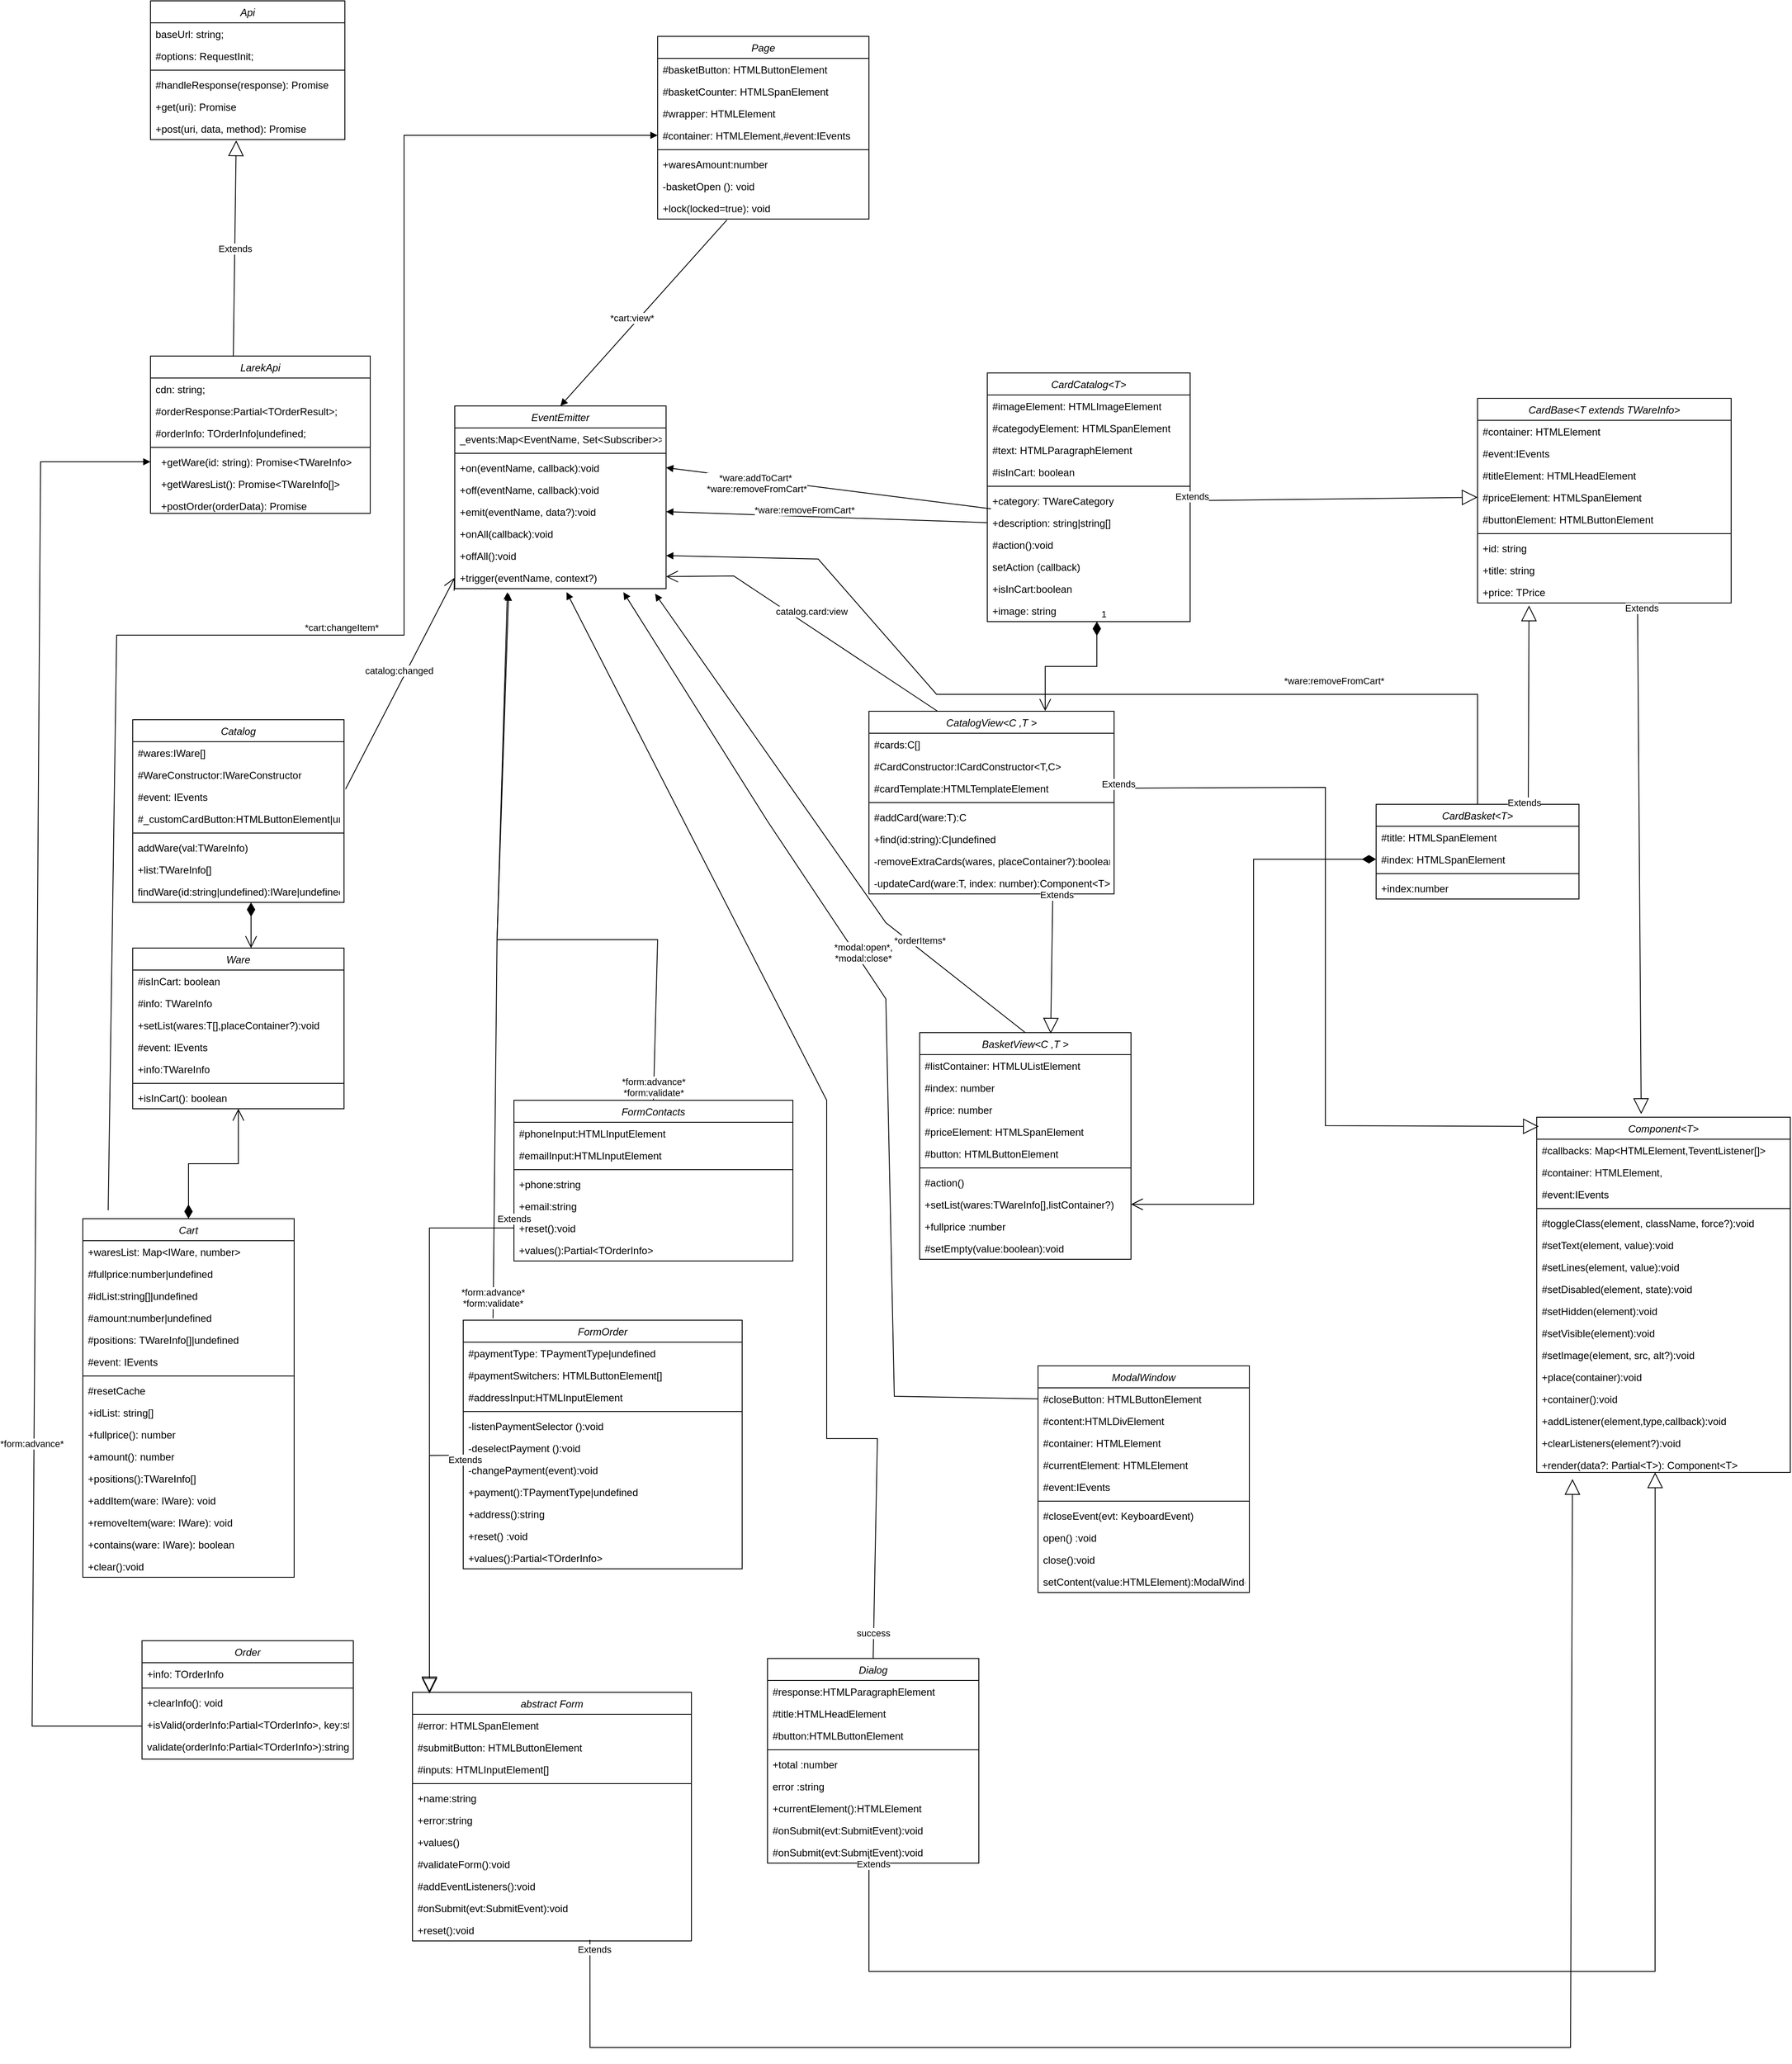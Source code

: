 <mxfile version="24.0.7" type="device">
  <diagram id="C5RBs43oDa-KdzZeNtuy" name="Page-1">
    <mxGraphModel dx="3907" dy="1966" grid="1" gridSize="10" guides="1" tooltips="1" connect="1" arrows="1" fold="1" page="1" pageScale="1" pageWidth="827" pageHeight="1169" math="0" shadow="0">
      <root>
        <mxCell id="WIyWlLk6GJQsqaUBKTNV-0" />
        <mxCell id="WIyWlLk6GJQsqaUBKTNV-1" parent="WIyWlLk6GJQsqaUBKTNV-0" />
        <mxCell id="uT55Djok4FmhoT3ZToF0-0" value="Api" style="swimlane;fontStyle=2;align=center;verticalAlign=top;childLayout=stackLayout;horizontal=1;startSize=26;horizontalStack=0;resizeParent=1;resizeLast=0;collapsible=1;marginBottom=0;rounded=0;shadow=0;strokeWidth=1;" parent="WIyWlLk6GJQsqaUBKTNV-1" vertex="1">
          <mxGeometry x="-1520" y="-890" width="230" height="164" as="geometry">
            <mxRectangle x="230" y="140" width="160" height="26" as="alternateBounds" />
          </mxGeometry>
        </mxCell>
        <mxCell id="uT55Djok4FmhoT3ZToF0-1" value="baseUrl: string;" style="text;align=left;verticalAlign=top;spacingLeft=4;spacingRight=4;overflow=hidden;rotatable=0;points=[[0,0.5],[1,0.5]];portConstraint=eastwest;" parent="uT55Djok4FmhoT3ZToF0-0" vertex="1">
          <mxGeometry y="26" width="230" height="26" as="geometry" />
        </mxCell>
        <mxCell id="uT55Djok4FmhoT3ZToF0-2" value="#options: RequestInit;" style="text;align=left;verticalAlign=top;spacingLeft=4;spacingRight=4;overflow=hidden;rotatable=0;points=[[0,0.5],[1,0.5]];portConstraint=eastwest;rounded=0;shadow=0;html=0;" parent="uT55Djok4FmhoT3ZToF0-0" vertex="1">
          <mxGeometry y="52" width="230" height="26" as="geometry" />
        </mxCell>
        <mxCell id="uT55Djok4FmhoT3ZToF0-4" value="" style="line;html=1;strokeWidth=1;align=left;verticalAlign=middle;spacingTop=-1;spacingLeft=3;spacingRight=3;rotatable=0;labelPosition=right;points=[];portConstraint=eastwest;" parent="uT55Djok4FmhoT3ZToF0-0" vertex="1">
          <mxGeometry y="78" width="230" height="8" as="geometry" />
        </mxCell>
        <mxCell id="uT55Djok4FmhoT3ZToF0-5" value="#handleResponse(response): Promise" style="text;align=left;verticalAlign=top;spacingLeft=4;spacingRight=4;overflow=hidden;rotatable=0;points=[[0,0.5],[1,0.5]];portConstraint=eastwest;" parent="uT55Djok4FmhoT3ZToF0-0" vertex="1">
          <mxGeometry y="86" width="230" height="26" as="geometry" />
        </mxCell>
        <mxCell id="aPJtxwWbHews2xhKUcGF-4" value="+get(uri): Promise" style="text;align=left;verticalAlign=top;spacingLeft=4;spacingRight=4;overflow=hidden;rotatable=0;points=[[0,0.5],[1,0.5]];portConstraint=eastwest;" parent="uT55Djok4FmhoT3ZToF0-0" vertex="1">
          <mxGeometry y="112" width="230" height="26" as="geometry" />
        </mxCell>
        <mxCell id="aPJtxwWbHews2xhKUcGF-5" value="+post(uri, data, method): Promise" style="text;align=left;verticalAlign=top;spacingLeft=4;spacingRight=4;overflow=hidden;rotatable=0;points=[[0,0.5],[1,0.5]];portConstraint=eastwest;" parent="uT55Djok4FmhoT3ZToF0-0" vertex="1">
          <mxGeometry y="138" width="230" height="22" as="geometry" />
        </mxCell>
        <mxCell id="aPJtxwWbHews2xhKUcGF-18" value="LarekApi" style="swimlane;fontStyle=2;align=center;verticalAlign=top;childLayout=stackLayout;horizontal=1;startSize=26;horizontalStack=0;resizeParent=1;resizeLast=0;collapsible=1;marginBottom=0;rounded=0;shadow=0;strokeWidth=1;" parent="WIyWlLk6GJQsqaUBKTNV-1" vertex="1">
          <mxGeometry x="-1520" y="-470" width="260" height="186" as="geometry">
            <mxRectangle x="230" y="140" width="160" height="26" as="alternateBounds" />
          </mxGeometry>
        </mxCell>
        <mxCell id="aPJtxwWbHews2xhKUcGF-19" value="cdn: string;" style="text;align=left;verticalAlign=top;spacingLeft=4;spacingRight=4;overflow=hidden;rotatable=0;points=[[0,0.5],[1,0.5]];portConstraint=eastwest;" parent="aPJtxwWbHews2xhKUcGF-18" vertex="1">
          <mxGeometry y="26" width="260" height="26" as="geometry" />
        </mxCell>
        <mxCell id="aPJtxwWbHews2xhKUcGF-20" value="#orderResponse:Partial&lt;TOrderResult&gt;;" style="text;align=left;verticalAlign=top;spacingLeft=4;spacingRight=4;overflow=hidden;rotatable=0;points=[[0,0.5],[1,0.5]];portConstraint=eastwest;rounded=0;shadow=0;html=0;" parent="aPJtxwWbHews2xhKUcGF-18" vertex="1">
          <mxGeometry y="52" width="260" height="26" as="geometry" />
        </mxCell>
        <mxCell id="aPJtxwWbHews2xhKUcGF-25" value="#orderInfo: TOrderInfo|undefined;" style="text;align=left;verticalAlign=top;spacingLeft=4;spacingRight=4;overflow=hidden;rotatable=0;points=[[0,0.5],[1,0.5]];portConstraint=eastwest;rounded=0;shadow=0;html=0;" parent="aPJtxwWbHews2xhKUcGF-18" vertex="1">
          <mxGeometry y="78" width="260" height="26" as="geometry" />
        </mxCell>
        <mxCell id="aPJtxwWbHews2xhKUcGF-21" value="" style="line;html=1;strokeWidth=1;align=left;verticalAlign=middle;spacingTop=-1;spacingLeft=3;spacingRight=3;rotatable=0;labelPosition=right;points=[];portConstraint=eastwest;" parent="aPJtxwWbHews2xhKUcGF-18" vertex="1">
          <mxGeometry y="104" width="260" height="8" as="geometry" />
        </mxCell>
        <mxCell id="aPJtxwWbHews2xhKUcGF-22" value="  +getWare(id: string): Promise&lt;TWareInfo&gt; " style="text;align=left;verticalAlign=top;spacingLeft=4;spacingRight=4;overflow=hidden;rotatable=0;points=[[0,0.5],[1,0.5]];portConstraint=eastwest;" parent="aPJtxwWbHews2xhKUcGF-18" vertex="1">
          <mxGeometry y="112" width="260" height="26" as="geometry" />
        </mxCell>
        <mxCell id="aPJtxwWbHews2xhKUcGF-23" value="  +getWaresList(): Promise&lt;TWareInfo[]&gt;" style="text;align=left;verticalAlign=top;spacingLeft=4;spacingRight=4;overflow=hidden;rotatable=0;points=[[0,0.5],[1,0.5]];portConstraint=eastwest;" parent="aPJtxwWbHews2xhKUcGF-18" vertex="1">
          <mxGeometry y="138" width="260" height="26" as="geometry" />
        </mxCell>
        <mxCell id="aPJtxwWbHews2xhKUcGF-24" value="  +postOrder(orderData): Promise" style="text;align=left;verticalAlign=top;spacingLeft=4;spacingRight=4;overflow=hidden;rotatable=0;points=[[0,0.5],[1,0.5]];portConstraint=eastwest;" parent="aPJtxwWbHews2xhKUcGF-18" vertex="1">
          <mxGeometry y="164" width="260" height="22" as="geometry" />
        </mxCell>
        <mxCell id="aPJtxwWbHews2xhKUcGF-26" value="Component&lt;T&gt;" style="swimlane;fontStyle=2;align=center;verticalAlign=top;childLayout=stackLayout;horizontal=1;startSize=26;horizontalStack=0;resizeParent=1;resizeLast=0;collapsible=1;marginBottom=0;rounded=0;shadow=0;strokeWidth=1;" parent="WIyWlLk6GJQsqaUBKTNV-1" vertex="1">
          <mxGeometry x="120" y="430" width="300" height="420" as="geometry">
            <mxRectangle x="230" y="140" width="160" height="26" as="alternateBounds" />
          </mxGeometry>
        </mxCell>
        <mxCell id="aPJtxwWbHews2xhKUcGF-27" value="#callbacks: Map&lt;HTMLElement,TeventListener[]&gt;" style="text;align=left;verticalAlign=top;spacingLeft=4;spacingRight=4;overflow=hidden;rotatable=0;points=[[0,0.5],[1,0.5]];portConstraint=eastwest;" parent="aPJtxwWbHews2xhKUcGF-26" vertex="1">
          <mxGeometry y="26" width="300" height="26" as="geometry" />
        </mxCell>
        <mxCell id="aPJtxwWbHews2xhKUcGF-28" value="#container: HTMLElement," style="text;align=left;verticalAlign=top;spacingLeft=4;spacingRight=4;overflow=hidden;rotatable=0;points=[[0,0.5],[1,0.5]];portConstraint=eastwest;rounded=0;shadow=0;html=0;" parent="aPJtxwWbHews2xhKUcGF-26" vertex="1">
          <mxGeometry y="52" width="300" height="26" as="geometry" />
        </mxCell>
        <mxCell id="aPJtxwWbHews2xhKUcGF-29" value="#event:IEvents" style="text;align=left;verticalAlign=top;spacingLeft=4;spacingRight=4;overflow=hidden;rotatable=0;points=[[0,0.5],[1,0.5]];portConstraint=eastwest;rounded=0;shadow=0;html=0;" parent="aPJtxwWbHews2xhKUcGF-26" vertex="1">
          <mxGeometry y="78" width="300" height="26" as="geometry" />
        </mxCell>
        <mxCell id="aPJtxwWbHews2xhKUcGF-30" value="" style="line;html=1;strokeWidth=1;align=left;verticalAlign=middle;spacingTop=-1;spacingLeft=3;spacingRight=3;rotatable=0;labelPosition=right;points=[];portConstraint=eastwest;" parent="aPJtxwWbHews2xhKUcGF-26" vertex="1">
          <mxGeometry y="104" width="300" height="8" as="geometry" />
        </mxCell>
        <mxCell id="aPJtxwWbHews2xhKUcGF-31" value="#toggleClass(element, className, force?):void" style="text;align=left;verticalAlign=top;spacingLeft=4;spacingRight=4;overflow=hidden;rotatable=0;points=[[0,0.5],[1,0.5]];portConstraint=eastwest;" parent="aPJtxwWbHews2xhKUcGF-26" vertex="1">
          <mxGeometry y="112" width="300" height="26" as="geometry" />
        </mxCell>
        <mxCell id="aPJtxwWbHews2xhKUcGF-39" value="#setText(element, value):void" style="text;align=left;verticalAlign=top;spacingLeft=4;spacingRight=4;overflow=hidden;rotatable=0;points=[[0,0.5],[1,0.5]];portConstraint=eastwest;" parent="aPJtxwWbHews2xhKUcGF-26" vertex="1">
          <mxGeometry y="138" width="300" height="26" as="geometry" />
        </mxCell>
        <mxCell id="aPJtxwWbHews2xhKUcGF-40" value="#setLines(element, value):void" style="text;align=left;verticalAlign=top;spacingLeft=4;spacingRight=4;overflow=hidden;rotatable=0;points=[[0,0.5],[1,0.5]];portConstraint=eastwest;" parent="aPJtxwWbHews2xhKUcGF-26" vertex="1">
          <mxGeometry y="164" width="300" height="26" as="geometry" />
        </mxCell>
        <mxCell id="aPJtxwWbHews2xhKUcGF-41" value="#setDisabled(element, state):void" style="text;align=left;verticalAlign=top;spacingLeft=4;spacingRight=4;overflow=hidden;rotatable=0;points=[[0,0.5],[1,0.5]];portConstraint=eastwest;" parent="aPJtxwWbHews2xhKUcGF-26" vertex="1">
          <mxGeometry y="190" width="300" height="26" as="geometry" />
        </mxCell>
        <mxCell id="aPJtxwWbHews2xhKUcGF-42" value="#setHidden(element):void" style="text;align=left;verticalAlign=top;spacingLeft=4;spacingRight=4;overflow=hidden;rotatable=0;points=[[0,0.5],[1,0.5]];portConstraint=eastwest;" parent="aPJtxwWbHews2xhKUcGF-26" vertex="1">
          <mxGeometry y="216" width="300" height="26" as="geometry" />
        </mxCell>
        <mxCell id="aPJtxwWbHews2xhKUcGF-43" value="#setVisible(element):void" style="text;align=left;verticalAlign=top;spacingLeft=4;spacingRight=4;overflow=hidden;rotatable=0;points=[[0,0.5],[1,0.5]];portConstraint=eastwest;" parent="aPJtxwWbHews2xhKUcGF-26" vertex="1">
          <mxGeometry y="242" width="300" height="26" as="geometry" />
        </mxCell>
        <mxCell id="aPJtxwWbHews2xhKUcGF-44" value="#setImage(element, src, alt?):void" style="text;align=left;verticalAlign=top;spacingLeft=4;spacingRight=4;overflow=hidden;rotatable=0;points=[[0,0.5],[1,0.5]];portConstraint=eastwest;" parent="aPJtxwWbHews2xhKUcGF-26" vertex="1">
          <mxGeometry y="268" width="300" height="26" as="geometry" />
        </mxCell>
        <mxCell id="aPJtxwWbHews2xhKUcGF-45" value="+place(container):void" style="text;align=left;verticalAlign=top;spacingLeft=4;spacingRight=4;overflow=hidden;rotatable=0;points=[[0,0.5],[1,0.5]];portConstraint=eastwest;" parent="aPJtxwWbHews2xhKUcGF-26" vertex="1">
          <mxGeometry y="294" width="300" height="26" as="geometry" />
        </mxCell>
        <mxCell id="aPJtxwWbHews2xhKUcGF-46" value="+container():void" style="text;align=left;verticalAlign=top;spacingLeft=4;spacingRight=4;overflow=hidden;rotatable=0;points=[[0,0.5],[1,0.5]];portConstraint=eastwest;" parent="aPJtxwWbHews2xhKUcGF-26" vertex="1">
          <mxGeometry y="320" width="300" height="26" as="geometry" />
        </mxCell>
        <mxCell id="aPJtxwWbHews2xhKUcGF-47" value="+addListener(element,type,callback):void" style="text;align=left;verticalAlign=top;spacingLeft=4;spacingRight=4;overflow=hidden;rotatable=0;points=[[0,0.5],[1,0.5]];portConstraint=eastwest;" parent="aPJtxwWbHews2xhKUcGF-26" vertex="1">
          <mxGeometry y="346" width="300" height="26" as="geometry" />
        </mxCell>
        <mxCell id="aPJtxwWbHews2xhKUcGF-32" value="+clearListeners(element?):void" style="text;align=left;verticalAlign=top;spacingLeft=4;spacingRight=4;overflow=hidden;rotatable=0;points=[[0,0.5],[1,0.5]];portConstraint=eastwest;" parent="aPJtxwWbHews2xhKUcGF-26" vertex="1">
          <mxGeometry y="372" width="300" height="26" as="geometry" />
        </mxCell>
        <mxCell id="aPJtxwWbHews2xhKUcGF-33" value="+render(data?: Partial&lt;T&gt;): Component&lt;T&gt;" style="text;align=left;verticalAlign=top;spacingLeft=4;spacingRight=4;overflow=hidden;rotatable=0;points=[[0,0.5],[1,0.5]];portConstraint=eastwest;" parent="aPJtxwWbHews2xhKUcGF-26" vertex="1">
          <mxGeometry y="398" width="300" height="22" as="geometry" />
        </mxCell>
        <mxCell id="aPJtxwWbHews2xhKUcGF-49" value="CardBase&lt;T extends TWareInfo&gt;" style="swimlane;fontStyle=2;align=center;verticalAlign=top;childLayout=stackLayout;horizontal=1;startSize=26;horizontalStack=0;resizeParent=1;resizeLast=0;collapsible=1;marginBottom=0;rounded=0;shadow=0;strokeWidth=1;" parent="WIyWlLk6GJQsqaUBKTNV-1" vertex="1">
          <mxGeometry x="50" y="-420" width="300" height="242" as="geometry">
            <mxRectangle x="230" y="140" width="160" height="26" as="alternateBounds" />
          </mxGeometry>
        </mxCell>
        <mxCell id="aPJtxwWbHews2xhKUcGF-50" value="#container: HTMLElement" style="text;align=left;verticalAlign=top;spacingLeft=4;spacingRight=4;overflow=hidden;rotatable=0;points=[[0,0.5],[1,0.5]];portConstraint=eastwest;" parent="aPJtxwWbHews2xhKUcGF-49" vertex="1">
          <mxGeometry y="26" width="300" height="26" as="geometry" />
        </mxCell>
        <mxCell id="aPJtxwWbHews2xhKUcGF-51" value="#event:IEvents" style="text;align=left;verticalAlign=top;spacingLeft=4;spacingRight=4;overflow=hidden;rotatable=0;points=[[0,0.5],[1,0.5]];portConstraint=eastwest;rounded=0;shadow=0;html=0;" parent="aPJtxwWbHews2xhKUcGF-49" vertex="1">
          <mxGeometry y="52" width="300" height="26" as="geometry" />
        </mxCell>
        <mxCell id="aPJtxwWbHews2xhKUcGF-52" value="#titleElement: HTMLHeadElement" style="text;align=left;verticalAlign=top;spacingLeft=4;spacingRight=4;overflow=hidden;rotatable=0;points=[[0,0.5],[1,0.5]];portConstraint=eastwest;rounded=0;shadow=0;html=0;" parent="aPJtxwWbHews2xhKUcGF-49" vertex="1">
          <mxGeometry y="78" width="300" height="26" as="geometry" />
        </mxCell>
        <mxCell id="aPJtxwWbHews2xhKUcGF-71" value="#priceElement: HTMLSpanElement" style="text;align=left;verticalAlign=top;spacingLeft=4;spacingRight=4;overflow=hidden;rotatable=0;points=[[0,0.5],[1,0.5]];portConstraint=eastwest;rounded=0;shadow=0;html=0;" parent="aPJtxwWbHews2xhKUcGF-49" vertex="1">
          <mxGeometry y="104" width="300" height="26" as="geometry" />
        </mxCell>
        <mxCell id="aPJtxwWbHews2xhKUcGF-72" value="#buttonElement: HTMLButtonElement" style="text;align=left;verticalAlign=top;spacingLeft=4;spacingRight=4;overflow=hidden;rotatable=0;points=[[0,0.5],[1,0.5]];portConstraint=eastwest;rounded=0;shadow=0;html=0;" parent="aPJtxwWbHews2xhKUcGF-49" vertex="1">
          <mxGeometry y="130" width="300" height="26" as="geometry" />
        </mxCell>
        <mxCell id="aPJtxwWbHews2xhKUcGF-53" value="" style="line;html=1;strokeWidth=1;align=left;verticalAlign=middle;spacingTop=-1;spacingLeft=3;spacingRight=3;rotatable=0;labelPosition=right;points=[];portConstraint=eastwest;" parent="aPJtxwWbHews2xhKUcGF-49" vertex="1">
          <mxGeometry y="156" width="300" height="8" as="geometry" />
        </mxCell>
        <mxCell id="aPJtxwWbHews2xhKUcGF-54" value="+id: string" style="text;align=left;verticalAlign=top;spacingLeft=4;spacingRight=4;overflow=hidden;rotatable=0;points=[[0,0.5],[1,0.5]];portConstraint=eastwest;" parent="aPJtxwWbHews2xhKUcGF-49" vertex="1">
          <mxGeometry y="164" width="300" height="26" as="geometry" />
        </mxCell>
        <mxCell id="aPJtxwWbHews2xhKUcGF-55" value="+title: string" style="text;align=left;verticalAlign=top;spacingLeft=4;spacingRight=4;overflow=hidden;rotatable=0;points=[[0,0.5],[1,0.5]];portConstraint=eastwest;" parent="aPJtxwWbHews2xhKUcGF-49" vertex="1">
          <mxGeometry y="190" width="300" height="26" as="geometry" />
        </mxCell>
        <mxCell id="aPJtxwWbHews2xhKUcGF-56" value="+price: TPrice" style="text;align=left;verticalAlign=top;spacingLeft=4;spacingRight=4;overflow=hidden;rotatable=0;points=[[0,0.5],[1,0.5]];portConstraint=eastwest;" parent="aPJtxwWbHews2xhKUcGF-49" vertex="1">
          <mxGeometry y="216" width="300" height="26" as="geometry" />
        </mxCell>
        <mxCell id="aPJtxwWbHews2xhKUcGF-73" value="CardCatalog&lt;T&gt;" style="swimlane;fontStyle=2;align=center;verticalAlign=top;childLayout=stackLayout;horizontal=1;startSize=26;horizontalStack=0;resizeParent=1;resizeLast=0;collapsible=1;marginBottom=0;rounded=0;shadow=0;strokeWidth=1;" parent="WIyWlLk6GJQsqaUBKTNV-1" vertex="1">
          <mxGeometry x="-530" y="-450" width="240" height="294" as="geometry">
            <mxRectangle x="230" y="140" width="160" height="26" as="alternateBounds" />
          </mxGeometry>
        </mxCell>
        <mxCell id="aPJtxwWbHews2xhKUcGF-74" value="#imageElement: HTMLImageElement" style="text;align=left;verticalAlign=top;spacingLeft=4;spacingRight=4;overflow=hidden;rotatable=0;points=[[0,0.5],[1,0.5]];portConstraint=eastwest;" parent="aPJtxwWbHews2xhKUcGF-73" vertex="1">
          <mxGeometry y="26" width="240" height="26" as="geometry" />
        </mxCell>
        <mxCell id="aPJtxwWbHews2xhKUcGF-75" value="#categodyElement: HTMLSpanElement" style="text;align=left;verticalAlign=top;spacingLeft=4;spacingRight=4;overflow=hidden;rotatable=0;points=[[0,0.5],[1,0.5]];portConstraint=eastwest;rounded=0;shadow=0;html=0;" parent="aPJtxwWbHews2xhKUcGF-73" vertex="1">
          <mxGeometry y="52" width="240" height="26" as="geometry" />
        </mxCell>
        <mxCell id="aPJtxwWbHews2xhKUcGF-88" value="#text: HTMLParagraphElement" style="text;align=left;verticalAlign=top;spacingLeft=4;spacingRight=4;overflow=hidden;rotatable=0;points=[[0,0.5],[1,0.5]];portConstraint=eastwest;" parent="aPJtxwWbHews2xhKUcGF-73" vertex="1">
          <mxGeometry y="78" width="240" height="26" as="geometry" />
        </mxCell>
        <mxCell id="aPJtxwWbHews2xhKUcGF-89" value="#isInCart: boolean" style="text;align=left;verticalAlign=top;spacingLeft=4;spacingRight=4;overflow=hidden;rotatable=0;points=[[0,0.5],[1,0.5]];portConstraint=eastwest;rounded=0;shadow=0;html=0;" parent="aPJtxwWbHews2xhKUcGF-73" vertex="1">
          <mxGeometry y="104" width="240" height="26" as="geometry" />
        </mxCell>
        <mxCell id="aPJtxwWbHews2xhKUcGF-79" value="" style="line;html=1;strokeWidth=1;align=left;verticalAlign=middle;spacingTop=-1;spacingLeft=3;spacingRight=3;rotatable=0;labelPosition=right;points=[];portConstraint=eastwest;" parent="aPJtxwWbHews2xhKUcGF-73" vertex="1">
          <mxGeometry y="130" width="240" height="8" as="geometry" />
        </mxCell>
        <mxCell id="aPJtxwWbHews2xhKUcGF-80" value="+category: TWareCategory" style="text;align=left;verticalAlign=top;spacingLeft=4;spacingRight=4;overflow=hidden;rotatable=0;points=[[0,0.5],[1,0.5]];portConstraint=eastwest;" parent="aPJtxwWbHews2xhKUcGF-73" vertex="1">
          <mxGeometry y="138" width="240" height="26" as="geometry" />
        </mxCell>
        <mxCell id="aPJtxwWbHews2xhKUcGF-91" value="+description: string|string[]" style="text;align=left;verticalAlign=top;spacingLeft=4;spacingRight=4;overflow=hidden;rotatable=0;points=[[0,0.5],[1,0.5]];portConstraint=eastwest;" parent="aPJtxwWbHews2xhKUcGF-73" vertex="1">
          <mxGeometry y="164" width="240" height="26" as="geometry" />
        </mxCell>
        <mxCell id="pxoIPS3Qsii9-r2J-oA5-1" value="#action():void" style="text;align=left;verticalAlign=top;spacingLeft=4;spacingRight=4;overflow=hidden;rotatable=0;points=[[0,0.5],[1,0.5]];portConstraint=eastwest;" parent="aPJtxwWbHews2xhKUcGF-73" vertex="1">
          <mxGeometry y="190" width="240" height="26" as="geometry" />
        </mxCell>
        <mxCell id="aPJtxwWbHews2xhKUcGF-82" value="setAction (callback)" style="text;align=left;verticalAlign=top;spacingLeft=4;spacingRight=4;overflow=hidden;rotatable=0;points=[[0,0.5],[1,0.5]];portConstraint=eastwest;" parent="aPJtxwWbHews2xhKUcGF-73" vertex="1">
          <mxGeometry y="216" width="240" height="26" as="geometry" />
        </mxCell>
        <mxCell id="aPJtxwWbHews2xhKUcGF-92" value="+isInCart:boolean" style="text;align=left;verticalAlign=top;spacingLeft=4;spacingRight=4;overflow=hidden;rotatable=0;points=[[0,0.5],[1,0.5]];portConstraint=eastwest;" parent="aPJtxwWbHews2xhKUcGF-73" vertex="1">
          <mxGeometry y="242" width="240" height="26" as="geometry" />
        </mxCell>
        <mxCell id="aPJtxwWbHews2xhKUcGF-81" value="+image: string" style="text;align=left;verticalAlign=top;spacingLeft=4;spacingRight=4;overflow=hidden;rotatable=0;points=[[0,0.5],[1,0.5]];portConstraint=eastwest;" parent="aPJtxwWbHews2xhKUcGF-73" vertex="1">
          <mxGeometry y="268" width="240" height="26" as="geometry" />
        </mxCell>
        <mxCell id="aPJtxwWbHews2xhKUcGF-98" value="CardBasket&lt;T&gt;" style="swimlane;fontStyle=2;align=center;verticalAlign=top;childLayout=stackLayout;horizontal=1;startSize=26;horizontalStack=0;resizeParent=1;resizeLast=0;collapsible=1;marginBottom=0;rounded=0;shadow=0;strokeWidth=1;" parent="WIyWlLk6GJQsqaUBKTNV-1" vertex="1">
          <mxGeometry x="-70" y="60" width="240" height="112" as="geometry">
            <mxRectangle x="230" y="140" width="160" height="26" as="alternateBounds" />
          </mxGeometry>
        </mxCell>
        <mxCell id="aPJtxwWbHews2xhKUcGF-99" value="#title: HTMLSpanElement" style="text;align=left;verticalAlign=top;spacingLeft=4;spacingRight=4;overflow=hidden;rotatable=0;points=[[0,0.5],[1,0.5]];portConstraint=eastwest;" parent="aPJtxwWbHews2xhKUcGF-98" vertex="1">
          <mxGeometry y="26" width="240" height="26" as="geometry" />
        </mxCell>
        <mxCell id="aPJtxwWbHews2xhKUcGF-100" value="#index: HTMLSpanElement" style="text;align=left;verticalAlign=top;spacingLeft=4;spacingRight=4;overflow=hidden;rotatable=0;points=[[0,0.5],[1,0.5]];portConstraint=eastwest;rounded=0;shadow=0;html=0;" parent="aPJtxwWbHews2xhKUcGF-98" vertex="1">
          <mxGeometry y="52" width="240" height="26" as="geometry" />
        </mxCell>
        <mxCell id="aPJtxwWbHews2xhKUcGF-101" value="" style="line;html=1;strokeWidth=1;align=left;verticalAlign=middle;spacingTop=-1;spacingLeft=3;spacingRight=3;rotatable=0;labelPosition=right;points=[];portConstraint=eastwest;" parent="aPJtxwWbHews2xhKUcGF-98" vertex="1">
          <mxGeometry y="78" width="240" height="8" as="geometry" />
        </mxCell>
        <mxCell id="aPJtxwWbHews2xhKUcGF-102" value="+index:number" style="text;align=left;verticalAlign=top;spacingLeft=4;spacingRight=4;overflow=hidden;rotatable=0;points=[[0,0.5],[1,0.5]];portConstraint=eastwest;" parent="aPJtxwWbHews2xhKUcGF-98" vertex="1">
          <mxGeometry y="86" width="240" height="26" as="geometry" />
        </mxCell>
        <mxCell id="aPJtxwWbHews2xhKUcGF-105" value="CatalogView&lt;C ,T &gt;" style="swimlane;fontStyle=2;align=center;verticalAlign=top;childLayout=stackLayout;horizontal=1;startSize=26;horizontalStack=0;resizeParent=1;resizeLast=0;collapsible=1;marginBottom=0;rounded=0;shadow=0;strokeWidth=1;" parent="WIyWlLk6GJQsqaUBKTNV-1" vertex="1">
          <mxGeometry x="-670" y="-50" width="290" height="216" as="geometry">
            <mxRectangle x="230" y="140" width="160" height="26" as="alternateBounds" />
          </mxGeometry>
        </mxCell>
        <mxCell id="aPJtxwWbHews2xhKUcGF-106" value="#cards:C[]" style="text;align=left;verticalAlign=top;spacingLeft=4;spacingRight=4;overflow=hidden;rotatable=0;points=[[0,0.5],[1,0.5]];portConstraint=eastwest;" parent="aPJtxwWbHews2xhKUcGF-105" vertex="1">
          <mxGeometry y="26" width="290" height="26" as="geometry" />
        </mxCell>
        <mxCell id="aPJtxwWbHews2xhKUcGF-107" value="#CardConstructor:ICardConstructor&lt;T,C&gt;" style="text;align=left;verticalAlign=top;spacingLeft=4;spacingRight=4;overflow=hidden;rotatable=0;points=[[0,0.5],[1,0.5]];portConstraint=eastwest;rounded=0;shadow=0;html=0;" parent="aPJtxwWbHews2xhKUcGF-105" vertex="1">
          <mxGeometry y="52" width="290" height="26" as="geometry" />
        </mxCell>
        <mxCell id="aPJtxwWbHews2xhKUcGF-108" value="#cardTemplate:HTMLTemplateElement" style="text;align=left;verticalAlign=top;spacingLeft=4;spacingRight=4;overflow=hidden;rotatable=0;points=[[0,0.5],[1,0.5]];portConstraint=eastwest;rounded=0;shadow=0;html=0;" parent="aPJtxwWbHews2xhKUcGF-105" vertex="1">
          <mxGeometry y="78" width="290" height="26" as="geometry" />
        </mxCell>
        <mxCell id="aPJtxwWbHews2xhKUcGF-111" value="" style="line;html=1;strokeWidth=1;align=left;verticalAlign=middle;spacingTop=-1;spacingLeft=3;spacingRight=3;rotatable=0;labelPosition=right;points=[];portConstraint=eastwest;" parent="aPJtxwWbHews2xhKUcGF-105" vertex="1">
          <mxGeometry y="104" width="290" height="8" as="geometry" />
        </mxCell>
        <mxCell id="aPJtxwWbHews2xhKUcGF-112" value="#addCard(ware:T):C" style="text;align=left;verticalAlign=top;spacingLeft=4;spacingRight=4;overflow=hidden;rotatable=0;points=[[0,0.5],[1,0.5]];portConstraint=eastwest;" parent="aPJtxwWbHews2xhKUcGF-105" vertex="1">
          <mxGeometry y="112" width="290" height="26" as="geometry" />
        </mxCell>
        <mxCell id="aPJtxwWbHews2xhKUcGF-114" value="+find(id:string):C|undefined " style="text;align=left;verticalAlign=top;spacingLeft=4;spacingRight=4;overflow=hidden;rotatable=0;points=[[0,0.5],[1,0.5]];portConstraint=eastwest;" parent="aPJtxwWbHews2xhKUcGF-105" vertex="1">
          <mxGeometry y="138" width="290" height="26" as="geometry" />
        </mxCell>
        <mxCell id="9qGZ4ILgyarYHg_W6POu-0" value="-removeExtraCards(wares, placeContainer?):boolean" style="text;align=left;verticalAlign=top;spacingLeft=4;spacingRight=4;overflow=hidden;rotatable=0;points=[[0,0.5],[1,0.5]];portConstraint=eastwest;" parent="aPJtxwWbHews2xhKUcGF-105" vertex="1">
          <mxGeometry y="164" width="290" height="26" as="geometry" />
        </mxCell>
        <mxCell id="9qGZ4ILgyarYHg_W6POu-1" value="-updateCard(ware:T, index: number):Component&lt;T&gt;" style="text;align=left;verticalAlign=top;spacingLeft=4;spacingRight=4;overflow=hidden;rotatable=0;points=[[0,0.5],[1,0.5]];portConstraint=eastwest;" parent="aPJtxwWbHews2xhKUcGF-105" vertex="1">
          <mxGeometry y="190" width="290" height="26" as="geometry" />
        </mxCell>
        <mxCell id="aPJtxwWbHews2xhKUcGF-115" value="BasketView&lt;C ,T &gt;" style="swimlane;fontStyle=2;align=center;verticalAlign=top;childLayout=stackLayout;horizontal=1;startSize=26;horizontalStack=0;resizeParent=1;resizeLast=0;collapsible=1;marginBottom=0;rounded=0;shadow=0;strokeWidth=1;" parent="WIyWlLk6GJQsqaUBKTNV-1" vertex="1">
          <mxGeometry x="-610" y="330" width="250" height="268" as="geometry">
            <mxRectangle x="230" y="140" width="160" height="26" as="alternateBounds" />
          </mxGeometry>
        </mxCell>
        <mxCell id="aPJtxwWbHews2xhKUcGF-116" value="#listContainer: HTMLUListElement" style="text;align=left;verticalAlign=top;spacingLeft=4;spacingRight=4;overflow=hidden;rotatable=0;points=[[0,0.5],[1,0.5]];portConstraint=eastwest;" parent="aPJtxwWbHews2xhKUcGF-115" vertex="1">
          <mxGeometry y="26" width="250" height="26" as="geometry" />
        </mxCell>
        <mxCell id="aPJtxwWbHews2xhKUcGF-117" value="#index: number" style="text;align=left;verticalAlign=top;spacingLeft=4;spacingRight=4;overflow=hidden;rotatable=0;points=[[0,0.5],[1,0.5]];portConstraint=eastwest;rounded=0;shadow=0;html=0;" parent="aPJtxwWbHews2xhKUcGF-115" vertex="1">
          <mxGeometry y="52" width="250" height="26" as="geometry" />
        </mxCell>
        <mxCell id="aPJtxwWbHews2xhKUcGF-118" value="#price: number" style="text;align=left;verticalAlign=top;spacingLeft=4;spacingRight=4;overflow=hidden;rotatable=0;points=[[0,0.5],[1,0.5]];portConstraint=eastwest;rounded=0;shadow=0;html=0;" parent="aPJtxwWbHews2xhKUcGF-115" vertex="1">
          <mxGeometry y="78" width="250" height="26" as="geometry" />
        </mxCell>
        <mxCell id="DBFz6VV95NkfUbTCXLXk-0" value="#priceElement: HTMLSpanElement" style="text;align=left;verticalAlign=top;spacingLeft=4;spacingRight=4;overflow=hidden;rotatable=0;points=[[0,0.5],[1,0.5]];portConstraint=eastwest;rounded=0;shadow=0;html=0;" vertex="1" parent="aPJtxwWbHews2xhKUcGF-115">
          <mxGeometry y="104" width="250" height="26" as="geometry" />
        </mxCell>
        <mxCell id="aPJtxwWbHews2xhKUcGF-123" value="#button: HTMLButtonElement" style="text;align=left;verticalAlign=top;spacingLeft=4;spacingRight=4;overflow=hidden;rotatable=0;points=[[0,0.5],[1,0.5]];portConstraint=eastwest;rounded=0;shadow=0;html=0;" parent="aPJtxwWbHews2xhKUcGF-115" vertex="1">
          <mxGeometry y="130" width="250" height="26" as="geometry" />
        </mxCell>
        <mxCell id="aPJtxwWbHews2xhKUcGF-119" value="" style="line;html=1;strokeWidth=1;align=left;verticalAlign=middle;spacingTop=-1;spacingLeft=3;spacingRight=3;rotatable=0;labelPosition=right;points=[];portConstraint=eastwest;" parent="aPJtxwWbHews2xhKUcGF-115" vertex="1">
          <mxGeometry y="156" width="250" height="8" as="geometry" />
        </mxCell>
        <mxCell id="aPJtxwWbHews2xhKUcGF-120" value="#action()" style="text;align=left;verticalAlign=top;spacingLeft=4;spacingRight=4;overflow=hidden;rotatable=0;points=[[0,0.5],[1,0.5]];portConstraint=eastwest;" parent="aPJtxwWbHews2xhKUcGF-115" vertex="1">
          <mxGeometry y="164" width="250" height="26" as="geometry" />
        </mxCell>
        <mxCell id="aPJtxwWbHews2xhKUcGF-121" value="+setList(wares:TWareInfo[],listContainer?)" style="text;align=left;verticalAlign=top;spacingLeft=4;spacingRight=4;overflow=hidden;rotatable=0;points=[[0,0.5],[1,0.5]];portConstraint=eastwest;" parent="aPJtxwWbHews2xhKUcGF-115" vertex="1">
          <mxGeometry y="190" width="250" height="26" as="geometry" />
        </mxCell>
        <mxCell id="aPJtxwWbHews2xhKUcGF-125" value="+fullprice :number" style="text;align=left;verticalAlign=top;spacingLeft=4;spacingRight=4;overflow=hidden;rotatable=0;points=[[0,0.5],[1,0.5]];portConstraint=eastwest;" parent="aPJtxwWbHews2xhKUcGF-115" vertex="1">
          <mxGeometry y="216" width="250" height="26" as="geometry" />
        </mxCell>
        <mxCell id="aPJtxwWbHews2xhKUcGF-122" value="#setEmpty(value:boolean):void" style="text;align=left;verticalAlign=top;spacingLeft=4;spacingRight=4;overflow=hidden;rotatable=0;points=[[0,0.5],[1,0.5]];portConstraint=eastwest;" parent="aPJtxwWbHews2xhKUcGF-115" vertex="1">
          <mxGeometry y="242" width="250" height="26" as="geometry" />
        </mxCell>
        <mxCell id="aPJtxwWbHews2xhKUcGF-126" value="abstract Form" style="swimlane;fontStyle=2;align=center;verticalAlign=top;childLayout=stackLayout;horizontal=1;startSize=26;horizontalStack=0;resizeParent=1;resizeLast=0;collapsible=1;marginBottom=0;rounded=0;shadow=0;strokeWidth=1;" parent="WIyWlLk6GJQsqaUBKTNV-1" vertex="1">
          <mxGeometry x="-1210" y="1110" width="330" height="294" as="geometry">
            <mxRectangle x="230" y="140" width="160" height="26" as="alternateBounds" />
          </mxGeometry>
        </mxCell>
        <mxCell id="aPJtxwWbHews2xhKUcGF-127" value="#error: HTMLSpanElement" style="text;align=left;verticalAlign=top;spacingLeft=4;spacingRight=4;overflow=hidden;rotatable=0;points=[[0,0.5],[1,0.5]];portConstraint=eastwest;" parent="aPJtxwWbHews2xhKUcGF-126" vertex="1">
          <mxGeometry y="26" width="330" height="26" as="geometry" />
        </mxCell>
        <mxCell id="aPJtxwWbHews2xhKUcGF-128" value="#submitButton: HTMLButtonElement" style="text;align=left;verticalAlign=top;spacingLeft=4;spacingRight=4;overflow=hidden;rotatable=0;points=[[0,0.5],[1,0.5]];portConstraint=eastwest;rounded=0;shadow=0;html=0;" parent="aPJtxwWbHews2xhKUcGF-126" vertex="1">
          <mxGeometry y="52" width="330" height="26" as="geometry" />
        </mxCell>
        <mxCell id="aPJtxwWbHews2xhKUcGF-134" value="#inputs: HTMLInputElement[]" style="text;align=left;verticalAlign=top;spacingLeft=4;spacingRight=4;overflow=hidden;rotatable=0;points=[[0,0.5],[1,0.5]];portConstraint=eastwest;rounded=0;shadow=0;html=0;" parent="aPJtxwWbHews2xhKUcGF-126" vertex="1">
          <mxGeometry y="78" width="330" height="26" as="geometry" />
        </mxCell>
        <mxCell id="aPJtxwWbHews2xhKUcGF-130" value="" style="line;html=1;strokeWidth=1;align=left;verticalAlign=middle;spacingTop=-1;spacingLeft=3;spacingRight=3;rotatable=0;labelPosition=right;points=[];portConstraint=eastwest;" parent="aPJtxwWbHews2xhKUcGF-126" vertex="1">
          <mxGeometry y="104" width="330" height="8" as="geometry" />
        </mxCell>
        <mxCell id="aPJtxwWbHews2xhKUcGF-131" value="+name:string" style="text;align=left;verticalAlign=top;spacingLeft=4;spacingRight=4;overflow=hidden;rotatable=0;points=[[0,0.5],[1,0.5]];portConstraint=eastwest;" parent="aPJtxwWbHews2xhKUcGF-126" vertex="1">
          <mxGeometry y="112" width="330" height="26" as="geometry" />
        </mxCell>
        <mxCell id="aPJtxwWbHews2xhKUcGF-132" value="+error:string" style="text;align=left;verticalAlign=top;spacingLeft=4;spacingRight=4;overflow=hidden;rotatable=0;points=[[0,0.5],[1,0.5]];portConstraint=eastwest;" parent="aPJtxwWbHews2xhKUcGF-126" vertex="1">
          <mxGeometry y="138" width="330" height="26" as="geometry" />
        </mxCell>
        <mxCell id="aPJtxwWbHews2xhKUcGF-133" value="+values()" style="text;align=left;verticalAlign=top;spacingLeft=4;spacingRight=4;overflow=hidden;rotatable=0;points=[[0,0.5],[1,0.5]];portConstraint=eastwest;" parent="aPJtxwWbHews2xhKUcGF-126" vertex="1">
          <mxGeometry y="164" width="330" height="26" as="geometry" />
        </mxCell>
        <mxCell id="aPJtxwWbHews2xhKUcGF-135" value="#validateForm():void" style="text;align=left;verticalAlign=top;spacingLeft=4;spacingRight=4;overflow=hidden;rotatable=0;points=[[0,0.5],[1,0.5]];portConstraint=eastwest;" parent="aPJtxwWbHews2xhKUcGF-126" vertex="1">
          <mxGeometry y="190" width="330" height="26" as="geometry" />
        </mxCell>
        <mxCell id="aPJtxwWbHews2xhKUcGF-136" value="#addEventListeners():void" style="text;align=left;verticalAlign=top;spacingLeft=4;spacingRight=4;overflow=hidden;rotatable=0;points=[[0,0.5],[1,0.5]];portConstraint=eastwest;" parent="aPJtxwWbHews2xhKUcGF-126" vertex="1">
          <mxGeometry y="216" width="330" height="26" as="geometry" />
        </mxCell>
        <mxCell id="aPJtxwWbHews2xhKUcGF-137" value="#onSubmit(evt:SubmitEvent):void" style="text;align=left;verticalAlign=top;spacingLeft=4;spacingRight=4;overflow=hidden;rotatable=0;points=[[0,0.5],[1,0.5]];portConstraint=eastwest;" parent="aPJtxwWbHews2xhKUcGF-126" vertex="1">
          <mxGeometry y="242" width="330" height="26" as="geometry" />
        </mxCell>
        <mxCell id="aPJtxwWbHews2xhKUcGF-138" value="+reset():void" style="text;align=left;verticalAlign=top;spacingLeft=4;spacingRight=4;overflow=hidden;rotatable=0;points=[[0,0.5],[1,0.5]];portConstraint=eastwest;" parent="aPJtxwWbHews2xhKUcGF-126" vertex="1">
          <mxGeometry y="268" width="330" height="26" as="geometry" />
        </mxCell>
        <mxCell id="aPJtxwWbHews2xhKUcGF-139" value="FormOrder" style="swimlane;fontStyle=2;align=center;verticalAlign=top;childLayout=stackLayout;horizontal=1;startSize=26;horizontalStack=0;resizeParent=1;resizeLast=0;collapsible=1;marginBottom=0;rounded=0;shadow=0;strokeWidth=1;" parent="WIyWlLk6GJQsqaUBKTNV-1" vertex="1">
          <mxGeometry x="-1150" y="670" width="330" height="294" as="geometry">
            <mxRectangle x="230" y="140" width="160" height="26" as="alternateBounds" />
          </mxGeometry>
        </mxCell>
        <mxCell id="aPJtxwWbHews2xhKUcGF-140" value="#paymentType: TPaymentType|undefined" style="text;align=left;verticalAlign=top;spacingLeft=4;spacingRight=4;overflow=hidden;rotatable=0;points=[[0,0.5],[1,0.5]];portConstraint=eastwest;" parent="aPJtxwWbHews2xhKUcGF-139" vertex="1">
          <mxGeometry y="26" width="330" height="26" as="geometry" />
        </mxCell>
        <mxCell id="aPJtxwWbHews2xhKUcGF-141" value="#paymentSwitchers: HTMLButtonElement[]" style="text;align=left;verticalAlign=top;spacingLeft=4;spacingRight=4;overflow=hidden;rotatable=0;points=[[0,0.5],[1,0.5]];portConstraint=eastwest;rounded=0;shadow=0;html=0;" parent="aPJtxwWbHews2xhKUcGF-139" vertex="1">
          <mxGeometry y="52" width="330" height="26" as="geometry" />
        </mxCell>
        <mxCell id="aPJtxwWbHews2xhKUcGF-142" value="#addressInput:HTMLInputElement" style="text;align=left;verticalAlign=top;spacingLeft=4;spacingRight=4;overflow=hidden;rotatable=0;points=[[0,0.5],[1,0.5]];portConstraint=eastwest;rounded=0;shadow=0;html=0;" parent="aPJtxwWbHews2xhKUcGF-139" vertex="1">
          <mxGeometry y="78" width="330" height="26" as="geometry" />
        </mxCell>
        <mxCell id="aPJtxwWbHews2xhKUcGF-143" value="" style="line;html=1;strokeWidth=1;align=left;verticalAlign=middle;spacingTop=-1;spacingLeft=3;spacingRight=3;rotatable=0;labelPosition=right;points=[];portConstraint=eastwest;" parent="aPJtxwWbHews2xhKUcGF-139" vertex="1">
          <mxGeometry y="104" width="330" height="8" as="geometry" />
        </mxCell>
        <mxCell id="aPJtxwWbHews2xhKUcGF-144" value="-listenPaymentSelector ():void" style="text;align=left;verticalAlign=top;spacingLeft=4;spacingRight=4;overflow=hidden;rotatable=0;points=[[0,0.5],[1,0.5]];portConstraint=eastwest;" parent="aPJtxwWbHews2xhKUcGF-139" vertex="1">
          <mxGeometry y="112" width="330" height="26" as="geometry" />
        </mxCell>
        <mxCell id="aPJtxwWbHews2xhKUcGF-145" value="-deselectPayment ():void" style="text;align=left;verticalAlign=top;spacingLeft=4;spacingRight=4;overflow=hidden;rotatable=0;points=[[0,0.5],[1,0.5]];portConstraint=eastwest;" parent="aPJtxwWbHews2xhKUcGF-139" vertex="1">
          <mxGeometry y="138" width="330" height="26" as="geometry" />
        </mxCell>
        <mxCell id="aPJtxwWbHews2xhKUcGF-146" value="-changePayment(event):void" style="text;align=left;verticalAlign=top;spacingLeft=4;spacingRight=4;overflow=hidden;rotatable=0;points=[[0,0.5],[1,0.5]];portConstraint=eastwest;" parent="aPJtxwWbHews2xhKUcGF-139" vertex="1">
          <mxGeometry y="164" width="330" height="26" as="geometry" />
        </mxCell>
        <mxCell id="aPJtxwWbHews2xhKUcGF-147" value="+payment():TPaymentType|undefined" style="text;align=left;verticalAlign=top;spacingLeft=4;spacingRight=4;overflow=hidden;rotatable=0;points=[[0,0.5],[1,0.5]];portConstraint=eastwest;" parent="aPJtxwWbHews2xhKUcGF-139" vertex="1">
          <mxGeometry y="190" width="330" height="26" as="geometry" />
        </mxCell>
        <mxCell id="aPJtxwWbHews2xhKUcGF-148" value="+address():string" style="text;align=left;verticalAlign=top;spacingLeft=4;spacingRight=4;overflow=hidden;rotatable=0;points=[[0,0.5],[1,0.5]];portConstraint=eastwest;" parent="aPJtxwWbHews2xhKUcGF-139" vertex="1">
          <mxGeometry y="216" width="330" height="26" as="geometry" />
        </mxCell>
        <mxCell id="aPJtxwWbHews2xhKUcGF-149" value="+reset() :void" style="text;align=left;verticalAlign=top;spacingLeft=4;spacingRight=4;overflow=hidden;rotatable=0;points=[[0,0.5],[1,0.5]];portConstraint=eastwest;" parent="aPJtxwWbHews2xhKUcGF-139" vertex="1">
          <mxGeometry y="242" width="330" height="26" as="geometry" />
        </mxCell>
        <mxCell id="aPJtxwWbHews2xhKUcGF-150" value="+values():Partial&lt;TOrderInfo&gt;" style="text;align=left;verticalAlign=top;spacingLeft=4;spacingRight=4;overflow=hidden;rotatable=0;points=[[0,0.5],[1,0.5]];portConstraint=eastwest;" parent="aPJtxwWbHews2xhKUcGF-139" vertex="1">
          <mxGeometry y="268" width="330" height="26" as="geometry" />
        </mxCell>
        <mxCell id="aPJtxwWbHews2xhKUcGF-151" value="FormContacts" style="swimlane;fontStyle=2;align=center;verticalAlign=top;childLayout=stackLayout;horizontal=1;startSize=26;horizontalStack=0;resizeParent=1;resizeLast=0;collapsible=1;marginBottom=0;rounded=0;shadow=0;strokeWidth=1;" parent="WIyWlLk6GJQsqaUBKTNV-1" vertex="1">
          <mxGeometry x="-1090" y="410" width="330" height="190" as="geometry">
            <mxRectangle x="230" y="140" width="160" height="26" as="alternateBounds" />
          </mxGeometry>
        </mxCell>
        <mxCell id="aPJtxwWbHews2xhKUcGF-152" value="#phoneInput:HTMLInputElement" style="text;align=left;verticalAlign=top;spacingLeft=4;spacingRight=4;overflow=hidden;rotatable=0;points=[[0,0.5],[1,0.5]];portConstraint=eastwest;" parent="aPJtxwWbHews2xhKUcGF-151" vertex="1">
          <mxGeometry y="26" width="330" height="26" as="geometry" />
        </mxCell>
        <mxCell id="aPJtxwWbHews2xhKUcGF-153" value="#emailInput:HTMLInputElement" style="text;align=left;verticalAlign=top;spacingLeft=4;spacingRight=4;overflow=hidden;rotatable=0;points=[[0,0.5],[1,0.5]];portConstraint=eastwest;rounded=0;shadow=0;html=0;" parent="aPJtxwWbHews2xhKUcGF-151" vertex="1">
          <mxGeometry y="52" width="330" height="26" as="geometry" />
        </mxCell>
        <mxCell id="aPJtxwWbHews2xhKUcGF-155" value="" style="line;html=1;strokeWidth=1;align=left;verticalAlign=middle;spacingTop=-1;spacingLeft=3;spacingRight=3;rotatable=0;labelPosition=right;points=[];portConstraint=eastwest;" parent="aPJtxwWbHews2xhKUcGF-151" vertex="1">
          <mxGeometry y="78" width="330" height="8" as="geometry" />
        </mxCell>
        <mxCell id="aPJtxwWbHews2xhKUcGF-156" value="+phone:string" style="text;align=left;verticalAlign=top;spacingLeft=4;spacingRight=4;overflow=hidden;rotatable=0;points=[[0,0.5],[1,0.5]];portConstraint=eastwest;" parent="aPJtxwWbHews2xhKUcGF-151" vertex="1">
          <mxGeometry y="86" width="330" height="26" as="geometry" />
        </mxCell>
        <mxCell id="aPJtxwWbHews2xhKUcGF-157" value="+email:string" style="text;align=left;verticalAlign=top;spacingLeft=4;spacingRight=4;overflow=hidden;rotatable=0;points=[[0,0.5],[1,0.5]];portConstraint=eastwest;" parent="aPJtxwWbHews2xhKUcGF-151" vertex="1">
          <mxGeometry y="112" width="330" height="26" as="geometry" />
        </mxCell>
        <mxCell id="aPJtxwWbHews2xhKUcGF-158" value="+reset():void" style="text;align=left;verticalAlign=top;spacingLeft=4;spacingRight=4;overflow=hidden;rotatable=0;points=[[0,0.5],[1,0.5]];portConstraint=eastwest;" parent="aPJtxwWbHews2xhKUcGF-151" vertex="1">
          <mxGeometry y="138" width="330" height="26" as="geometry" />
        </mxCell>
        <mxCell id="aPJtxwWbHews2xhKUcGF-162" value="+values():Partial&lt;TOrderInfo&gt;" style="text;align=left;verticalAlign=top;spacingLeft=4;spacingRight=4;overflow=hidden;rotatable=0;points=[[0,0.5],[1,0.5]];portConstraint=eastwest;" parent="aPJtxwWbHews2xhKUcGF-151" vertex="1">
          <mxGeometry y="164" width="330" height="26" as="geometry" />
        </mxCell>
        <mxCell id="aPJtxwWbHews2xhKUcGF-164" value="Dialog" style="swimlane;fontStyle=2;align=center;verticalAlign=top;childLayout=stackLayout;horizontal=1;startSize=26;horizontalStack=0;resizeParent=1;resizeLast=0;collapsible=1;marginBottom=0;rounded=0;shadow=0;strokeWidth=1;" parent="WIyWlLk6GJQsqaUBKTNV-1" vertex="1">
          <mxGeometry x="-790" y="1070" width="250" height="242" as="geometry">
            <mxRectangle x="230" y="140" width="160" height="26" as="alternateBounds" />
          </mxGeometry>
        </mxCell>
        <mxCell id="aPJtxwWbHews2xhKUcGF-165" value="#response:HTMLParagraphElement" style="text;align=left;verticalAlign=top;spacingLeft=4;spacingRight=4;overflow=hidden;rotatable=0;points=[[0,0.5],[1,0.5]];portConstraint=eastwest;" parent="aPJtxwWbHews2xhKUcGF-164" vertex="1">
          <mxGeometry y="26" width="250" height="26" as="geometry" />
        </mxCell>
        <mxCell id="aPJtxwWbHews2xhKUcGF-166" value="#title:HTMLHeadElement" style="text;align=left;verticalAlign=top;spacingLeft=4;spacingRight=4;overflow=hidden;rotatable=0;points=[[0,0.5],[1,0.5]];portConstraint=eastwest;rounded=0;shadow=0;html=0;" parent="aPJtxwWbHews2xhKUcGF-164" vertex="1">
          <mxGeometry y="52" width="250" height="26" as="geometry" />
        </mxCell>
        <mxCell id="aPJtxwWbHews2xhKUcGF-167" value="#button:HTMLButtonElement" style="text;align=left;verticalAlign=top;spacingLeft=4;spacingRight=4;overflow=hidden;rotatable=0;points=[[0,0.5],[1,0.5]];portConstraint=eastwest;rounded=0;shadow=0;html=0;" parent="aPJtxwWbHews2xhKUcGF-164" vertex="1">
          <mxGeometry y="78" width="250" height="26" as="geometry" />
        </mxCell>
        <mxCell id="aPJtxwWbHews2xhKUcGF-169" value="" style="line;html=1;strokeWidth=1;align=left;verticalAlign=middle;spacingTop=-1;spacingLeft=3;spacingRight=3;rotatable=0;labelPosition=right;points=[];portConstraint=eastwest;" parent="aPJtxwWbHews2xhKUcGF-164" vertex="1">
          <mxGeometry y="104" width="250" height="8" as="geometry" />
        </mxCell>
        <mxCell id="aPJtxwWbHews2xhKUcGF-170" value="+total :number" style="text;align=left;verticalAlign=top;spacingLeft=4;spacingRight=4;overflow=hidden;rotatable=0;points=[[0,0.5],[1,0.5]];portConstraint=eastwest;" parent="aPJtxwWbHews2xhKUcGF-164" vertex="1">
          <mxGeometry y="112" width="250" height="26" as="geometry" />
        </mxCell>
        <mxCell id="aPJtxwWbHews2xhKUcGF-171" value="error :string" style="text;align=left;verticalAlign=top;spacingLeft=4;spacingRight=4;overflow=hidden;rotatable=0;points=[[0,0.5],[1,0.5]];portConstraint=eastwest;" parent="aPJtxwWbHews2xhKUcGF-164" vertex="1">
          <mxGeometry y="138" width="250" height="26" as="geometry" />
        </mxCell>
        <mxCell id="aPJtxwWbHews2xhKUcGF-172" value="+currentElement():HTMLElement" style="text;align=left;verticalAlign=top;spacingLeft=4;spacingRight=4;overflow=hidden;rotatable=0;points=[[0,0.5],[1,0.5]];portConstraint=eastwest;" parent="aPJtxwWbHews2xhKUcGF-164" vertex="1">
          <mxGeometry y="164" width="250" height="26" as="geometry" />
        </mxCell>
        <mxCell id="pxoIPS3Qsii9-r2J-oA5-3" value="#onSubmit(evt:SubmitEvent):void" style="text;align=left;verticalAlign=top;spacingLeft=4;spacingRight=4;overflow=hidden;rotatable=0;points=[[0,0.5],[1,0.5]];portConstraint=eastwest;" parent="aPJtxwWbHews2xhKUcGF-164" vertex="1">
          <mxGeometry y="190" width="250" height="26" as="geometry" />
        </mxCell>
        <mxCell id="aPJtxwWbHews2xhKUcGF-173" value="#onSubmit(evt:SubmitEvent):void" style="text;align=left;verticalAlign=top;spacingLeft=4;spacingRight=4;overflow=hidden;rotatable=0;points=[[0,0.5],[1,0.5]];portConstraint=eastwest;" parent="aPJtxwWbHews2xhKUcGF-164" vertex="1">
          <mxGeometry y="216" width="250" height="26" as="geometry" />
        </mxCell>
        <mxCell id="aPJtxwWbHews2xhKUcGF-174" value="ModalWindow" style="swimlane;fontStyle=2;align=center;verticalAlign=top;childLayout=stackLayout;horizontal=1;startSize=26;horizontalStack=0;resizeParent=1;resizeLast=0;collapsible=1;marginBottom=0;rounded=0;shadow=0;strokeWidth=1;" parent="WIyWlLk6GJQsqaUBKTNV-1" vertex="1">
          <mxGeometry x="-470" y="724" width="250" height="268" as="geometry">
            <mxRectangle x="230" y="140" width="160" height="26" as="alternateBounds" />
          </mxGeometry>
        </mxCell>
        <mxCell id="aPJtxwWbHews2xhKUcGF-175" value="#closeButton: HTMLButtonElement" style="text;align=left;verticalAlign=top;spacingLeft=4;spacingRight=4;overflow=hidden;rotatable=0;points=[[0,0.5],[1,0.5]];portConstraint=eastwest;" parent="aPJtxwWbHews2xhKUcGF-174" vertex="1">
          <mxGeometry y="26" width="250" height="26" as="geometry" />
        </mxCell>
        <mxCell id="aPJtxwWbHews2xhKUcGF-176" value="#content:HTMLDivElement" style="text;align=left;verticalAlign=top;spacingLeft=4;spacingRight=4;overflow=hidden;rotatable=0;points=[[0,0.5],[1,0.5]];portConstraint=eastwest;rounded=0;shadow=0;html=0;" parent="aPJtxwWbHews2xhKUcGF-174" vertex="1">
          <mxGeometry y="52" width="250" height="26" as="geometry" />
        </mxCell>
        <mxCell id="aPJtxwWbHews2xhKUcGF-177" value="#container: HTMLElement" style="text;align=left;verticalAlign=top;spacingLeft=4;spacingRight=4;overflow=hidden;rotatable=0;points=[[0,0.5],[1,0.5]];portConstraint=eastwest;rounded=0;shadow=0;html=0;" parent="aPJtxwWbHews2xhKUcGF-174" vertex="1">
          <mxGeometry y="78" width="250" height="26" as="geometry" />
        </mxCell>
        <mxCell id="aPJtxwWbHews2xhKUcGF-183" value="#currentElement: HTMLElement" style="text;align=left;verticalAlign=top;spacingLeft=4;spacingRight=4;overflow=hidden;rotatable=0;points=[[0,0.5],[1,0.5]];portConstraint=eastwest;rounded=0;shadow=0;html=0;" parent="aPJtxwWbHews2xhKUcGF-174" vertex="1">
          <mxGeometry y="104" width="250" height="26" as="geometry" />
        </mxCell>
        <mxCell id="aPJtxwWbHews2xhKUcGF-184" value="#event:IEvents" style="text;align=left;verticalAlign=top;spacingLeft=4;spacingRight=4;overflow=hidden;rotatable=0;points=[[0,0.5],[1,0.5]];portConstraint=eastwest;rounded=0;shadow=0;html=0;" parent="aPJtxwWbHews2xhKUcGF-174" vertex="1">
          <mxGeometry y="130" width="250" height="26" as="geometry" />
        </mxCell>
        <mxCell id="aPJtxwWbHews2xhKUcGF-178" value="" style="line;html=1;strokeWidth=1;align=left;verticalAlign=middle;spacingTop=-1;spacingLeft=3;spacingRight=3;rotatable=0;labelPosition=right;points=[];portConstraint=eastwest;" parent="aPJtxwWbHews2xhKUcGF-174" vertex="1">
          <mxGeometry y="156" width="250" height="8" as="geometry" />
        </mxCell>
        <mxCell id="aPJtxwWbHews2xhKUcGF-179" value="#closeEvent(evt: KeyboardEvent)" style="text;align=left;verticalAlign=top;spacingLeft=4;spacingRight=4;overflow=hidden;rotatable=0;points=[[0,0.5],[1,0.5]];portConstraint=eastwest;" parent="aPJtxwWbHews2xhKUcGF-174" vertex="1">
          <mxGeometry y="164" width="250" height="26" as="geometry" />
        </mxCell>
        <mxCell id="aPJtxwWbHews2xhKUcGF-180" value="open() :void" style="text;align=left;verticalAlign=top;spacingLeft=4;spacingRight=4;overflow=hidden;rotatable=0;points=[[0,0.5],[1,0.5]];portConstraint=eastwest;" parent="aPJtxwWbHews2xhKUcGF-174" vertex="1">
          <mxGeometry y="190" width="250" height="26" as="geometry" />
        </mxCell>
        <mxCell id="aPJtxwWbHews2xhKUcGF-181" value="close():void" style="text;align=left;verticalAlign=top;spacingLeft=4;spacingRight=4;overflow=hidden;rotatable=0;points=[[0,0.5],[1,0.5]];portConstraint=eastwest;" parent="aPJtxwWbHews2xhKUcGF-174" vertex="1">
          <mxGeometry y="216" width="250" height="26" as="geometry" />
        </mxCell>
        <mxCell id="aPJtxwWbHews2xhKUcGF-182" value="setContent(value:HTMLElement):ModalWindow" style="text;align=left;verticalAlign=top;spacingLeft=4;spacingRight=4;overflow=hidden;rotatable=0;points=[[0,0.5],[1,0.5]];portConstraint=eastwest;" parent="aPJtxwWbHews2xhKUcGF-174" vertex="1">
          <mxGeometry y="242" width="250" height="26" as="geometry" />
        </mxCell>
        <mxCell id="aPJtxwWbHews2xhKUcGF-186" value="Page" style="swimlane;fontStyle=2;align=center;verticalAlign=top;childLayout=stackLayout;horizontal=1;startSize=26;horizontalStack=0;resizeParent=1;resizeLast=0;collapsible=1;marginBottom=0;rounded=0;shadow=0;strokeWidth=1;" parent="WIyWlLk6GJQsqaUBKTNV-1" vertex="1">
          <mxGeometry x="-920" y="-848" width="250" height="216" as="geometry">
            <mxRectangle x="230" y="140" width="160" height="26" as="alternateBounds" />
          </mxGeometry>
        </mxCell>
        <mxCell id="aPJtxwWbHews2xhKUcGF-187" value="#basketButton: HTMLButtonElement" style="text;align=left;verticalAlign=top;spacingLeft=4;spacingRight=4;overflow=hidden;rotatable=0;points=[[0,0.5],[1,0.5]];portConstraint=eastwest;" parent="aPJtxwWbHews2xhKUcGF-186" vertex="1">
          <mxGeometry y="26" width="250" height="26" as="geometry" />
        </mxCell>
        <mxCell id="aPJtxwWbHews2xhKUcGF-188" value="#basketCounter: HTMLSpanElement" style="text;align=left;verticalAlign=top;spacingLeft=4;spacingRight=4;overflow=hidden;rotatable=0;points=[[0,0.5],[1,0.5]];portConstraint=eastwest;rounded=0;shadow=0;html=0;" parent="aPJtxwWbHews2xhKUcGF-186" vertex="1">
          <mxGeometry y="52" width="250" height="26" as="geometry" />
        </mxCell>
        <mxCell id="aPJtxwWbHews2xhKUcGF-189" value="#wrapper: HTMLElement" style="text;align=left;verticalAlign=top;spacingLeft=4;spacingRight=4;overflow=hidden;rotatable=0;points=[[0,0.5],[1,0.5]];portConstraint=eastwest;rounded=0;shadow=0;html=0;" parent="aPJtxwWbHews2xhKUcGF-186" vertex="1">
          <mxGeometry y="78" width="250" height="26" as="geometry" />
        </mxCell>
        <mxCell id="aPJtxwWbHews2xhKUcGF-190" value="#container: HTMLElement,#event:IEvents" style="text;align=left;verticalAlign=top;spacingLeft=4;spacingRight=4;overflow=hidden;rotatable=0;points=[[0,0.5],[1,0.5]];portConstraint=eastwest;rounded=0;shadow=0;html=0;" parent="aPJtxwWbHews2xhKUcGF-186" vertex="1">
          <mxGeometry y="104" width="250" height="26" as="geometry" />
        </mxCell>
        <mxCell id="aPJtxwWbHews2xhKUcGF-192" value="" style="line;html=1;strokeWidth=1;align=left;verticalAlign=middle;spacingTop=-1;spacingLeft=3;spacingRight=3;rotatable=0;labelPosition=right;points=[];portConstraint=eastwest;" parent="aPJtxwWbHews2xhKUcGF-186" vertex="1">
          <mxGeometry y="130" width="250" height="8" as="geometry" />
        </mxCell>
        <mxCell id="aPJtxwWbHews2xhKUcGF-193" value="+waresAmount:number" style="text;align=left;verticalAlign=top;spacingLeft=4;spacingRight=4;overflow=hidden;rotatable=0;points=[[0,0.5],[1,0.5]];portConstraint=eastwest;" parent="aPJtxwWbHews2xhKUcGF-186" vertex="1">
          <mxGeometry y="138" width="250" height="26" as="geometry" />
        </mxCell>
        <mxCell id="aPJtxwWbHews2xhKUcGF-194" value="-basketOpen (): void" style="text;align=left;verticalAlign=top;spacingLeft=4;spacingRight=4;overflow=hidden;rotatable=0;points=[[0,0.5],[1,0.5]];portConstraint=eastwest;" parent="aPJtxwWbHews2xhKUcGF-186" vertex="1">
          <mxGeometry y="164" width="250" height="26" as="geometry" />
        </mxCell>
        <mxCell id="aPJtxwWbHews2xhKUcGF-195" value="+lock(locked=true): void" style="text;align=left;verticalAlign=top;spacingLeft=4;spacingRight=4;overflow=hidden;rotatable=0;points=[[0,0.5],[1,0.5]];portConstraint=eastwest;" parent="aPJtxwWbHews2xhKUcGF-186" vertex="1">
          <mxGeometry y="190" width="250" height="26" as="geometry" />
        </mxCell>
        <mxCell id="aPJtxwWbHews2xhKUcGF-197" value="Ware" style="swimlane;fontStyle=2;align=center;verticalAlign=top;childLayout=stackLayout;horizontal=1;startSize=26;horizontalStack=0;resizeParent=1;resizeLast=0;collapsible=1;marginBottom=0;rounded=0;shadow=0;strokeWidth=1;" parent="WIyWlLk6GJQsqaUBKTNV-1" vertex="1">
          <mxGeometry x="-1541" y="230" width="250" height="190" as="geometry">
            <mxRectangle x="230" y="140" width="160" height="26" as="alternateBounds" />
          </mxGeometry>
        </mxCell>
        <mxCell id="aPJtxwWbHews2xhKUcGF-198" value="#isInCart: boolean" style="text;align=left;verticalAlign=top;spacingLeft=4;spacingRight=4;overflow=hidden;rotatable=0;points=[[0,0.5],[1,0.5]];portConstraint=eastwest;" parent="aPJtxwWbHews2xhKUcGF-197" vertex="1">
          <mxGeometry y="26" width="250" height="26" as="geometry" />
        </mxCell>
        <mxCell id="aPJtxwWbHews2xhKUcGF-199" value="#info: TWareInfo" style="text;align=left;verticalAlign=top;spacingLeft=4;spacingRight=4;overflow=hidden;rotatable=0;points=[[0,0.5],[1,0.5]];portConstraint=eastwest;rounded=0;shadow=0;html=0;" parent="aPJtxwWbHews2xhKUcGF-197" vertex="1">
          <mxGeometry y="52" width="250" height="26" as="geometry" />
        </mxCell>
        <mxCell id="aPJtxwWbHews2xhKUcGF-113" value="+setList(wares:T[],placeContainer?):void" style="text;align=left;verticalAlign=top;spacingLeft=4;spacingRight=4;overflow=hidden;rotatable=0;points=[[0,0.5],[1,0.5]];portConstraint=eastwest;" parent="aPJtxwWbHews2xhKUcGF-197" vertex="1">
          <mxGeometry y="78" width="250" height="26" as="geometry" />
        </mxCell>
        <mxCell id="aPJtxwWbHews2xhKUcGF-200" value="#event: IEvents" style="text;align=left;verticalAlign=top;spacingLeft=4;spacingRight=4;overflow=hidden;rotatable=0;points=[[0,0.5],[1,0.5]];portConstraint=eastwest;rounded=0;shadow=0;html=0;" parent="aPJtxwWbHews2xhKUcGF-197" vertex="1">
          <mxGeometry y="104" width="250" height="26" as="geometry" />
        </mxCell>
        <mxCell id="aPJtxwWbHews2xhKUcGF-206" value="+info:TWareInfo" style="text;align=left;verticalAlign=top;spacingLeft=4;spacingRight=4;overflow=hidden;rotatable=0;points=[[0,0.5],[1,0.5]];portConstraint=eastwest;rounded=0;shadow=0;html=0;" parent="aPJtxwWbHews2xhKUcGF-197" vertex="1">
          <mxGeometry y="130" width="250" height="26" as="geometry" />
        </mxCell>
        <mxCell id="aPJtxwWbHews2xhKUcGF-202" value="" style="line;html=1;strokeWidth=1;align=left;verticalAlign=middle;spacingTop=-1;spacingLeft=3;spacingRight=3;rotatable=0;labelPosition=right;points=[];portConstraint=eastwest;" parent="aPJtxwWbHews2xhKUcGF-197" vertex="1">
          <mxGeometry y="156" width="250" height="8" as="geometry" />
        </mxCell>
        <mxCell id="aPJtxwWbHews2xhKUcGF-203" value="+isInCart(): boolean" style="text;align=left;verticalAlign=top;spacingLeft=4;spacingRight=4;overflow=hidden;rotatable=0;points=[[0,0.5],[1,0.5]];portConstraint=eastwest;" parent="aPJtxwWbHews2xhKUcGF-197" vertex="1">
          <mxGeometry y="164" width="250" height="26" as="geometry" />
        </mxCell>
        <mxCell id="aPJtxwWbHews2xhKUcGF-207" value="Catalog" style="swimlane;fontStyle=2;align=center;verticalAlign=top;childLayout=stackLayout;horizontal=1;startSize=26;horizontalStack=0;resizeParent=1;resizeLast=0;collapsible=1;marginBottom=0;rounded=0;shadow=0;strokeWidth=1;" parent="WIyWlLk6GJQsqaUBKTNV-1" vertex="1">
          <mxGeometry x="-1541" y="-40" width="250" height="216" as="geometry">
            <mxRectangle x="230" y="140" width="160" height="26" as="alternateBounds" />
          </mxGeometry>
        </mxCell>
        <mxCell id="aPJtxwWbHews2xhKUcGF-208" value="#wares:IWare[]" style="text;align=left;verticalAlign=top;spacingLeft=4;spacingRight=4;overflow=hidden;rotatable=0;points=[[0,0.5],[1,0.5]];portConstraint=eastwest;" parent="aPJtxwWbHews2xhKUcGF-207" vertex="1">
          <mxGeometry y="26" width="250" height="26" as="geometry" />
        </mxCell>
        <mxCell id="aPJtxwWbHews2xhKUcGF-209" value="#WareConstructor:IWareConstructor" style="text;align=left;verticalAlign=top;spacingLeft=4;spacingRight=4;overflow=hidden;rotatable=0;points=[[0,0.5],[1,0.5]];portConstraint=eastwest;rounded=0;shadow=0;html=0;" parent="aPJtxwWbHews2xhKUcGF-207" vertex="1">
          <mxGeometry y="52" width="250" height="26" as="geometry" />
        </mxCell>
        <mxCell id="aPJtxwWbHews2xhKUcGF-210" value="#event: IEvents" style="text;align=left;verticalAlign=top;spacingLeft=4;spacingRight=4;overflow=hidden;rotatable=0;points=[[0,0.5],[1,0.5]];portConstraint=eastwest;rounded=0;shadow=0;html=0;" parent="aPJtxwWbHews2xhKUcGF-207" vertex="1">
          <mxGeometry y="78" width="250" height="26" as="geometry" />
        </mxCell>
        <mxCell id="pxoIPS3Qsii9-r2J-oA5-2" value="#_customCardButton:HTMLButtonElement|undefined;" style="text;align=left;verticalAlign=top;spacingLeft=4;spacingRight=4;overflow=hidden;rotatable=0;points=[[0,0.5],[1,0.5]];portConstraint=eastwest;rounded=0;shadow=0;html=0;" parent="aPJtxwWbHews2xhKUcGF-207" vertex="1">
          <mxGeometry y="104" width="250" height="26" as="geometry" />
        </mxCell>
        <mxCell id="aPJtxwWbHews2xhKUcGF-212" value="" style="line;html=1;strokeWidth=1;align=left;verticalAlign=middle;spacingTop=-1;spacingLeft=3;spacingRight=3;rotatable=0;labelPosition=right;points=[];portConstraint=eastwest;" parent="aPJtxwWbHews2xhKUcGF-207" vertex="1">
          <mxGeometry y="130" width="250" height="8" as="geometry" />
        </mxCell>
        <mxCell id="aPJtxwWbHews2xhKUcGF-213" value="addWare(val:TWareInfo)" style="text;align=left;verticalAlign=top;spacingLeft=4;spacingRight=4;overflow=hidden;rotatable=0;points=[[0,0.5],[1,0.5]];portConstraint=eastwest;" parent="aPJtxwWbHews2xhKUcGF-207" vertex="1">
          <mxGeometry y="138" width="250" height="26" as="geometry" />
        </mxCell>
        <mxCell id="aPJtxwWbHews2xhKUcGF-217" value="+list:TWareInfo[]" style="text;align=left;verticalAlign=top;spacingLeft=4;spacingRight=4;overflow=hidden;rotatable=0;points=[[0,0.5],[1,0.5]];portConstraint=eastwest;" parent="aPJtxwWbHews2xhKUcGF-207" vertex="1">
          <mxGeometry y="164" width="250" height="26" as="geometry" />
        </mxCell>
        <mxCell id="aPJtxwWbHews2xhKUcGF-218" value="findWare(id:string|undefined):IWare|undefined" style="text;align=left;verticalAlign=top;spacingLeft=4;spacingRight=4;overflow=hidden;rotatable=0;points=[[0,0.5],[1,0.5]];portConstraint=eastwest;" parent="aPJtxwWbHews2xhKUcGF-207" vertex="1">
          <mxGeometry y="190" width="250" height="26" as="geometry" />
        </mxCell>
        <mxCell id="aPJtxwWbHews2xhKUcGF-219" value="Cart" style="swimlane;fontStyle=2;align=center;verticalAlign=top;childLayout=stackLayout;horizontal=1;startSize=26;horizontalStack=0;resizeParent=1;resizeLast=0;collapsible=1;marginBottom=0;rounded=0;shadow=0;strokeWidth=1;" parent="WIyWlLk6GJQsqaUBKTNV-1" vertex="1">
          <mxGeometry x="-1600" y="550" width="250" height="424" as="geometry">
            <mxRectangle x="230" y="140" width="160" height="26" as="alternateBounds" />
          </mxGeometry>
        </mxCell>
        <mxCell id="aPJtxwWbHews2xhKUcGF-220" value="+waresList: Map&lt;IWare, number&gt;" style="text;align=left;verticalAlign=top;spacingLeft=4;spacingRight=4;overflow=hidden;rotatable=0;points=[[0,0.5],[1,0.5]];portConstraint=eastwest;" parent="aPJtxwWbHews2xhKUcGF-219" vertex="1">
          <mxGeometry y="26" width="250" height="26" as="geometry" />
        </mxCell>
        <mxCell id="aPJtxwWbHews2xhKUcGF-221" value="#fullprice:number|undefined" style="text;align=left;verticalAlign=top;spacingLeft=4;spacingRight=4;overflow=hidden;rotatable=0;points=[[0,0.5],[1,0.5]];portConstraint=eastwest;rounded=0;shadow=0;html=0;" parent="aPJtxwWbHews2xhKUcGF-219" vertex="1">
          <mxGeometry y="52" width="250" height="26" as="geometry" />
        </mxCell>
        <mxCell id="aPJtxwWbHews2xhKUcGF-222" value="#idList:string[]|undefined" style="text;align=left;verticalAlign=top;spacingLeft=4;spacingRight=4;overflow=hidden;rotatable=0;points=[[0,0.5],[1,0.5]];portConstraint=eastwest;rounded=0;shadow=0;html=0;" parent="aPJtxwWbHews2xhKUcGF-219" vertex="1">
          <mxGeometry y="78" width="250" height="26" as="geometry" />
        </mxCell>
        <mxCell id="aPJtxwWbHews2xhKUcGF-227" value="#amount:number|undefined" style="text;align=left;verticalAlign=top;spacingLeft=4;spacingRight=4;overflow=hidden;rotatable=0;points=[[0,0.5],[1,0.5]];portConstraint=eastwest;rounded=0;shadow=0;html=0;" parent="aPJtxwWbHews2xhKUcGF-219" vertex="1">
          <mxGeometry y="104" width="250" height="26" as="geometry" />
        </mxCell>
        <mxCell id="aPJtxwWbHews2xhKUcGF-228" value="#positions: TWareInfo[]|undefined" style="text;align=left;verticalAlign=top;spacingLeft=4;spacingRight=4;overflow=hidden;rotatable=0;points=[[0,0.5],[1,0.5]];portConstraint=eastwest;rounded=0;shadow=0;html=0;" parent="aPJtxwWbHews2xhKUcGF-219" vertex="1">
          <mxGeometry y="130" width="250" height="26" as="geometry" />
        </mxCell>
        <mxCell id="aPJtxwWbHews2xhKUcGF-229" value="#event: IEvents" style="text;align=left;verticalAlign=top;spacingLeft=4;spacingRight=4;overflow=hidden;rotatable=0;points=[[0,0.5],[1,0.5]];portConstraint=eastwest;rounded=0;shadow=0;html=0;" parent="aPJtxwWbHews2xhKUcGF-219" vertex="1">
          <mxGeometry y="156" width="250" height="26" as="geometry" />
        </mxCell>
        <mxCell id="aPJtxwWbHews2xhKUcGF-223" value="" style="line;html=1;strokeWidth=1;align=left;verticalAlign=middle;spacingTop=-1;spacingLeft=3;spacingRight=3;rotatable=0;labelPosition=right;points=[];portConstraint=eastwest;" parent="aPJtxwWbHews2xhKUcGF-219" vertex="1">
          <mxGeometry y="182" width="250" height="8" as="geometry" />
        </mxCell>
        <mxCell id="aPJtxwWbHews2xhKUcGF-224" value="#resetCache" style="text;align=left;verticalAlign=top;spacingLeft=4;spacingRight=4;overflow=hidden;rotatable=0;points=[[0,0.5],[1,0.5]];portConstraint=eastwest;" parent="aPJtxwWbHews2xhKUcGF-219" vertex="1">
          <mxGeometry y="190" width="250" height="26" as="geometry" />
        </mxCell>
        <mxCell id="aPJtxwWbHews2xhKUcGF-225" value="+idList: string[]" style="text;align=left;verticalAlign=top;spacingLeft=4;spacingRight=4;overflow=hidden;rotatable=0;points=[[0,0.5],[1,0.5]];portConstraint=eastwest;" parent="aPJtxwWbHews2xhKUcGF-219" vertex="1">
          <mxGeometry y="216" width="250" height="26" as="geometry" />
        </mxCell>
        <mxCell id="aPJtxwWbHews2xhKUcGF-226" value="+fullprice(): number" style="text;align=left;verticalAlign=top;spacingLeft=4;spacingRight=4;overflow=hidden;rotatable=0;points=[[0,0.5],[1,0.5]];portConstraint=eastwest;" parent="aPJtxwWbHews2xhKUcGF-219" vertex="1">
          <mxGeometry y="242" width="250" height="26" as="geometry" />
        </mxCell>
        <mxCell id="aPJtxwWbHews2xhKUcGF-231" value="+amount(): number" style="text;align=left;verticalAlign=top;spacingLeft=4;spacingRight=4;overflow=hidden;rotatable=0;points=[[0,0.5],[1,0.5]];portConstraint=eastwest;" parent="aPJtxwWbHews2xhKUcGF-219" vertex="1">
          <mxGeometry y="268" width="250" height="26" as="geometry" />
        </mxCell>
        <mxCell id="aPJtxwWbHews2xhKUcGF-232" value="+positions():TWareInfo[]" style="text;align=left;verticalAlign=top;spacingLeft=4;spacingRight=4;overflow=hidden;rotatable=0;points=[[0,0.5],[1,0.5]];portConstraint=eastwest;" parent="aPJtxwWbHews2xhKUcGF-219" vertex="1">
          <mxGeometry y="294" width="250" height="26" as="geometry" />
        </mxCell>
        <mxCell id="aPJtxwWbHews2xhKUcGF-233" value="+addItem(ware: IWare): void" style="text;align=left;verticalAlign=top;spacingLeft=4;spacingRight=4;overflow=hidden;rotatable=0;points=[[0,0.5],[1,0.5]];portConstraint=eastwest;" parent="aPJtxwWbHews2xhKUcGF-219" vertex="1">
          <mxGeometry y="320" width="250" height="26" as="geometry" />
        </mxCell>
        <mxCell id="aPJtxwWbHews2xhKUcGF-234" value="+removeItem(ware: IWare): void" style="text;align=left;verticalAlign=top;spacingLeft=4;spacingRight=4;overflow=hidden;rotatable=0;points=[[0,0.5],[1,0.5]];portConstraint=eastwest;" parent="aPJtxwWbHews2xhKUcGF-219" vertex="1">
          <mxGeometry y="346" width="250" height="26" as="geometry" />
        </mxCell>
        <mxCell id="aPJtxwWbHews2xhKUcGF-235" value="+contains(ware: IWare): boolean" style="text;align=left;verticalAlign=top;spacingLeft=4;spacingRight=4;overflow=hidden;rotatable=0;points=[[0,0.5],[1,0.5]];portConstraint=eastwest;" parent="aPJtxwWbHews2xhKUcGF-219" vertex="1">
          <mxGeometry y="372" width="250" height="26" as="geometry" />
        </mxCell>
        <mxCell id="aPJtxwWbHews2xhKUcGF-236" value="+clear():void" style="text;align=left;verticalAlign=top;spacingLeft=4;spacingRight=4;overflow=hidden;rotatable=0;points=[[0,0.5],[1,0.5]];portConstraint=eastwest;" parent="aPJtxwWbHews2xhKUcGF-219" vertex="1">
          <mxGeometry y="398" width="250" height="26" as="geometry" />
        </mxCell>
        <mxCell id="aPJtxwWbHews2xhKUcGF-237" value="Order" style="swimlane;fontStyle=2;align=center;verticalAlign=top;childLayout=stackLayout;horizontal=1;startSize=26;horizontalStack=0;resizeParent=1;resizeLast=0;collapsible=1;marginBottom=0;rounded=0;shadow=0;strokeWidth=1;" parent="WIyWlLk6GJQsqaUBKTNV-1" vertex="1">
          <mxGeometry x="-1530" y="1049" width="250" height="140" as="geometry">
            <mxRectangle x="230" y="140" width="160" height="26" as="alternateBounds" />
          </mxGeometry>
        </mxCell>
        <mxCell id="aPJtxwWbHews2xhKUcGF-238" value="+info: TOrderInfo" style="text;align=left;verticalAlign=top;spacingLeft=4;spacingRight=4;overflow=hidden;rotatable=0;points=[[0,0.5],[1,0.5]];portConstraint=eastwest;" parent="aPJtxwWbHews2xhKUcGF-237" vertex="1">
          <mxGeometry y="26" width="250" height="26" as="geometry" />
        </mxCell>
        <mxCell id="aPJtxwWbHews2xhKUcGF-241" value="" style="line;html=1;strokeWidth=1;align=left;verticalAlign=middle;spacingTop=-1;spacingLeft=3;spacingRight=3;rotatable=0;labelPosition=right;points=[];portConstraint=eastwest;" parent="aPJtxwWbHews2xhKUcGF-237" vertex="1">
          <mxGeometry y="52" width="250" height="8" as="geometry" />
        </mxCell>
        <mxCell id="aPJtxwWbHews2xhKUcGF-242" value="+clearInfo(): void" style="text;align=left;verticalAlign=top;spacingLeft=4;spacingRight=4;overflow=hidden;rotatable=0;points=[[0,0.5],[1,0.5]];portConstraint=eastwest;" parent="aPJtxwWbHews2xhKUcGF-237" vertex="1">
          <mxGeometry y="60" width="250" height="26" as="geometry" />
        </mxCell>
        <mxCell id="aPJtxwWbHews2xhKUcGF-243" value="+isValid(orderInfo:Partial&lt;TOrderInfo&gt;, key:string):boolean" style="text;align=left;verticalAlign=top;spacingLeft=4;spacingRight=4;overflow=hidden;rotatable=0;points=[[0,0.5],[1,0.5]];portConstraint=eastwest;" parent="aPJtxwWbHews2xhKUcGF-237" vertex="1">
          <mxGeometry y="86" width="250" height="26" as="geometry" />
        </mxCell>
        <mxCell id="aPJtxwWbHews2xhKUcGF-244" value="validate(orderInfo:Partial&lt;TOrderInfo&gt;):string" style="text;align=left;verticalAlign=top;spacingLeft=4;spacingRight=4;overflow=hidden;rotatable=0;points=[[0,0.5],[1,0.5]];portConstraint=eastwest;" parent="aPJtxwWbHews2xhKUcGF-237" vertex="1">
          <mxGeometry y="112" width="250" height="26" as="geometry" />
        </mxCell>
        <mxCell id="aPJtxwWbHews2xhKUcGF-271" value="1" style="endArrow=open;html=1;endSize=12;startArrow=diamondThin;startSize=14;startFill=1;edgeStyle=orthogonalEdgeStyle;align=left;verticalAlign=bottom;rounded=0;entryX=0.719;entryY=-0.002;entryDx=0;entryDy=0;exitX=0.54;exitY=0.998;exitDx=0;exitDy=0;exitPerimeter=0;entryPerimeter=0;" parent="WIyWlLk6GJQsqaUBKTNV-1" source="aPJtxwWbHews2xhKUcGF-81" target="aPJtxwWbHews2xhKUcGF-105" edge="1">
          <mxGeometry x="-1" y="3" relative="1" as="geometry">
            <mxPoint x="-580" y="-150" as="sourcePoint" />
            <mxPoint x="810" y="44" as="targetPoint" />
          </mxGeometry>
        </mxCell>
        <mxCell id="aPJtxwWbHews2xhKUcGF-272" value="" style="endArrow=open;html=1;endSize=12;startArrow=diamondThin;startSize=14;startFill=1;edgeStyle=orthogonalEdgeStyle;align=left;verticalAlign=bottom;rounded=0;entryX=1;entryY=0.5;entryDx=0;entryDy=0;exitX=0;exitY=0.5;exitDx=0;exitDy=0;" parent="WIyWlLk6GJQsqaUBKTNV-1" source="aPJtxwWbHews2xhKUcGF-100" target="aPJtxwWbHews2xhKUcGF-121" edge="1">
          <mxGeometry x="-1" y="3" relative="1" as="geometry">
            <mxPoint x="1120" y="326" as="sourcePoint" />
            <mxPoint x="1110" y="325.5" as="targetPoint" />
          </mxGeometry>
        </mxCell>
        <mxCell id="aPJtxwWbHews2xhKUcGF-276" value="" style="endArrow=open;html=1;endSize=12;startArrow=diamondThin;startSize=14;startFill=1;edgeStyle=orthogonalEdgeStyle;align=left;verticalAlign=bottom;rounded=0;entryX=0.5;entryY=1;entryDx=0;entryDy=0;exitX=0.5;exitY=0;exitDx=0;exitDy=0;" parent="WIyWlLk6GJQsqaUBKTNV-1" source="aPJtxwWbHews2xhKUcGF-219" target="aPJtxwWbHews2xhKUcGF-197" edge="1">
          <mxGeometry x="-1" y="3" relative="1" as="geometry">
            <mxPoint x="-1381" y="510" as="sourcePoint" />
            <mxPoint x="-1621" y="520" as="targetPoint" />
          </mxGeometry>
        </mxCell>
        <mxCell id="aPJtxwWbHews2xhKUcGF-277" value="" style="endArrow=open;html=1;endSize=12;startArrow=diamondThin;startSize=14;startFill=1;edgeStyle=orthogonalEdgeStyle;align=left;verticalAlign=bottom;rounded=0;exitX=0.56;exitY=1;exitDx=0;exitDy=0;exitPerimeter=0;" parent="WIyWlLk6GJQsqaUBKTNV-1" source="aPJtxwWbHews2xhKUcGF-218" edge="1">
          <mxGeometry x="-1" y="3" relative="1" as="geometry">
            <mxPoint x="-1401" y="160" as="sourcePoint" />
            <mxPoint x="-1401" y="230" as="targetPoint" />
            <Array as="points">
              <mxPoint x="-1401" y="230" />
            </Array>
          </mxGeometry>
        </mxCell>
        <mxCell id="aPJtxwWbHews2xhKUcGF-278" value="*modal:open*,&lt;div&gt;*modal:close*&lt;/div&gt;" style="html=1;verticalAlign=bottom;endArrow=block;curved=0;rounded=0;exitX=0;exitY=0.5;exitDx=0;exitDy=0;entryX=0.798;entryY=1.161;entryDx=0;entryDy=0;entryPerimeter=0;" parent="WIyWlLk6GJQsqaUBKTNV-1" source="aPJtxwWbHews2xhKUcGF-175" target="onmj67-bw9ZPNum6U527-10" edge="1">
          <mxGeometry x="0.134" y="1" width="80" relative="1" as="geometry">
            <mxPoint x="-470" y="724" as="sourcePoint" />
            <mxPoint x="-800" y="160" as="targetPoint" />
            <mxPoint as="offset" />
            <Array as="points">
              <mxPoint x="-640" y="760" />
              <mxPoint x="-650" y="290" />
              <mxPoint x="-790" y="80" />
            </Array>
          </mxGeometry>
        </mxCell>
        <mxCell id="aPJtxwWbHews2xhKUcGF-281" value="Extends" style="endArrow=block;endSize=16;endFill=0;html=1;rounded=0;exitX=0.377;exitY=0;exitDx=0;exitDy=0;exitPerimeter=0;entryX=0.441;entryY=1.227;entryDx=0;entryDy=0;entryPerimeter=0;" parent="WIyWlLk6GJQsqaUBKTNV-1" source="aPJtxwWbHews2xhKUcGF-18" target="aPJtxwWbHews2xhKUcGF-5" edge="1">
          <mxGeometry width="160" relative="1" as="geometry">
            <mxPoint x="-1392" y="-480" as="sourcePoint" />
            <mxPoint x="-1410" y="-710" as="targetPoint" />
          </mxGeometry>
        </mxCell>
        <mxCell id="aPJtxwWbHews2xhKUcGF-290" value="*ware:removeFromCart*&amp;nbsp;" style="html=1;verticalAlign=bottom;endArrow=block;curved=0;rounded=0;exitX=0;exitY=0.5;exitDx=0;exitDy=0;entryX=1;entryY=0.5;entryDx=0;entryDy=0;" parent="WIyWlLk6GJQsqaUBKTNV-1" source="aPJtxwWbHews2xhKUcGF-91" target="onmj67-bw9ZPNum6U527-7" edge="1">
          <mxGeometry x="0.134" y="1" width="80" relative="1" as="geometry">
            <mxPoint x="-940" y="320" as="sourcePoint" />
            <mxPoint x="-920" y="-280" as="targetPoint" />
            <mxPoint as="offset" />
          </mxGeometry>
        </mxCell>
        <mxCell id="aPJtxwWbHews2xhKUcGF-292" value="&lt;div&gt;*form:advance* &lt;br&gt;&lt;/div&gt;&lt;div&gt;*form:validate* &lt;br&gt;&lt;/div&gt;" style="html=1;verticalAlign=bottom;endArrow=block;curved=0;rounded=0;entryX=0.255;entryY=1.22;entryDx=0;entryDy=0;entryPerimeter=0;exitX=0.107;exitY=-0.008;exitDx=0;exitDy=0;exitPerimeter=0;" parent="WIyWlLk6GJQsqaUBKTNV-1" source="aPJtxwWbHews2xhKUcGF-139" target="onmj67-bw9ZPNum6U527-10" edge="1">
          <mxGeometry x="-0.982" width="80" relative="1" as="geometry">
            <mxPoint x="-1110" y="660" as="sourcePoint" />
            <mxPoint x="-690" y="620" as="targetPoint" />
            <mxPoint y="-1" as="offset" />
            <Array as="points">
              <mxPoint x="-1110" y="220" />
            </Array>
          </mxGeometry>
        </mxCell>
        <mxCell id="aPJtxwWbHews2xhKUcGF-293" value="success" style="html=1;verticalAlign=bottom;endArrow=block;curved=0;rounded=0;exitX=0.5;exitY=0;exitDx=0;exitDy=0;entryX=0.529;entryY=1.161;entryDx=0;entryDy=0;entryPerimeter=0;" parent="WIyWlLk6GJQsqaUBKTNV-1" source="aPJtxwWbHews2xhKUcGF-164" target="onmj67-bw9ZPNum6U527-10" edge="1">
          <mxGeometry x="-0.97" width="80" relative="1" as="geometry">
            <mxPoint x="-953" y="1060" as="sourcePoint" />
            <mxPoint x="-690" y="680" as="targetPoint" />
            <mxPoint as="offset" />
            <Array as="points">
              <mxPoint x="-660" y="810" />
              <mxPoint x="-720" y="810" />
              <mxPoint x="-720" y="410" />
            </Array>
          </mxGeometry>
        </mxCell>
        <mxCell id="pxoIPS3Qsii9-r2J-oA5-7" value="*form:advance*&amp;nbsp;" style="html=1;verticalAlign=bottom;endArrow=block;curved=0;rounded=0;entryX=0;entryY=0.5;entryDx=0;entryDy=0;" parent="WIyWlLk6GJQsqaUBKTNV-1" target="aPJtxwWbHews2xhKUcGF-22" edge="1">
          <mxGeometry x="-0.481" y="1" width="80" relative="1" as="geometry">
            <mxPoint x="-1530" y="1150" as="sourcePoint" />
            <mxPoint x="-1210" y="-120" as="targetPoint" />
            <mxPoint as="offset" />
            <Array as="points">
              <mxPoint x="-1580" y="1150" />
              <mxPoint x="-1660" y="1150" />
              <mxPoint x="-1650" y="-345" />
            </Array>
          </mxGeometry>
        </mxCell>
        <mxCell id="aPJtxwWbHews2xhKUcGF-264" value="Extends" style="endArrow=block;endSize=16;endFill=0;html=1;rounded=0;entryX=0.62;entryY=0.004;entryDx=0;entryDy=0;exitX=0.75;exitY=1;exitDx=0;exitDy=0;entryPerimeter=0;" parent="WIyWlLk6GJQsqaUBKTNV-1" source="aPJtxwWbHews2xhKUcGF-105" target="aPJtxwWbHews2xhKUcGF-115" edge="1">
          <mxGeometry x="-0.989" y="5" width="160" relative="1" as="geometry">
            <mxPoint x="-630" y="160" as="sourcePoint" />
            <mxPoint x="-640" y="270" as="targetPoint" />
            <mxPoint as="offset" />
          </mxGeometry>
        </mxCell>
        <mxCell id="onmj67-bw9ZPNum6U527-0" value="EventEmitter" style="swimlane;fontStyle=2;align=center;verticalAlign=top;childLayout=stackLayout;horizontal=1;startSize=26;horizontalStack=0;resizeParent=1;resizeLast=0;collapsible=1;marginBottom=0;rounded=0;shadow=0;strokeWidth=1;" parent="WIyWlLk6GJQsqaUBKTNV-1" vertex="1">
          <mxGeometry x="-1160" y="-411" width="250" height="216" as="geometry">
            <mxRectangle x="230" y="140" width="160" height="26" as="alternateBounds" />
          </mxGeometry>
        </mxCell>
        <mxCell id="onmj67-bw9ZPNum6U527-1" value="_events:Map&lt;EventName, Set&lt;Subscriber&gt;&gt;" style="text;align=left;verticalAlign=top;spacingLeft=4;spacingRight=4;overflow=hidden;rotatable=0;points=[[0,0.5],[1,0.5]];portConstraint=eastwest;" parent="onmj67-bw9ZPNum6U527-0" vertex="1">
          <mxGeometry y="26" width="250" height="26" as="geometry" />
        </mxCell>
        <mxCell id="onmj67-bw9ZPNum6U527-4" value="" style="line;html=1;strokeWidth=1;align=left;verticalAlign=middle;spacingTop=-1;spacingLeft=3;spacingRight=3;rotatable=0;labelPosition=right;points=[];portConstraint=eastwest;" parent="onmj67-bw9ZPNum6U527-0" vertex="1">
          <mxGeometry y="52" width="250" height="8" as="geometry" />
        </mxCell>
        <mxCell id="onmj67-bw9ZPNum6U527-5" value="+on(eventName, callback):void" style="text;align=left;verticalAlign=top;spacingLeft=4;spacingRight=4;overflow=hidden;rotatable=0;points=[[0,0.5],[1,0.5]];portConstraint=eastwest;" parent="onmj67-bw9ZPNum6U527-0" vertex="1">
          <mxGeometry y="60" width="250" height="26" as="geometry" />
        </mxCell>
        <mxCell id="onmj67-bw9ZPNum6U527-6" value="+off(eventName, callback):void" style="text;align=left;verticalAlign=top;spacingLeft=4;spacingRight=4;overflow=hidden;rotatable=0;points=[[0,0.5],[1,0.5]];portConstraint=eastwest;" parent="onmj67-bw9ZPNum6U527-0" vertex="1">
          <mxGeometry y="86" width="250" height="26" as="geometry" />
        </mxCell>
        <mxCell id="onmj67-bw9ZPNum6U527-7" value="+emit(eventName, data?):void" style="text;align=left;verticalAlign=top;spacingLeft=4;spacingRight=4;overflow=hidden;rotatable=0;points=[[0,0.5],[1,0.5]];portConstraint=eastwest;" parent="onmj67-bw9ZPNum6U527-0" vertex="1">
          <mxGeometry y="112" width="250" height="26" as="geometry" />
        </mxCell>
        <mxCell id="onmj67-bw9ZPNum6U527-8" value="+onAll(callback):void" style="text;align=left;verticalAlign=top;spacingLeft=4;spacingRight=4;overflow=hidden;rotatable=0;points=[[0,0.5],[1,0.5]];portConstraint=eastwest;" parent="onmj67-bw9ZPNum6U527-0" vertex="1">
          <mxGeometry y="138" width="250" height="26" as="geometry" />
        </mxCell>
        <mxCell id="onmj67-bw9ZPNum6U527-9" value="+offAll():void" style="text;align=left;verticalAlign=top;spacingLeft=4;spacingRight=4;overflow=hidden;rotatable=0;points=[[0,0.5],[1,0.5]];portConstraint=eastwest;" parent="onmj67-bw9ZPNum6U527-0" vertex="1">
          <mxGeometry y="164" width="250" height="26" as="geometry" />
        </mxCell>
        <mxCell id="onmj67-bw9ZPNum6U527-10" value="+trigger(eventName, context?)" style="text;align=left;verticalAlign=top;spacingLeft=4;spacingRight=4;overflow=hidden;rotatable=0;points=[[0,0.5],[1,0.5]];portConstraint=eastwest;" parent="onmj67-bw9ZPNum6U527-0" vertex="1">
          <mxGeometry y="190" width="250" height="26" as="geometry" />
        </mxCell>
        <mxCell id="onmj67-bw9ZPNum6U527-14" value="" style="endArrow=open;endFill=1;endSize=12;html=1;rounded=0;exitX=0.28;exitY=0;exitDx=0;exitDy=0;exitPerimeter=0;" parent="WIyWlLk6GJQsqaUBKTNV-1" source="aPJtxwWbHews2xhKUcGF-105" target="onmj67-bw9ZPNum6U527-10" edge="1">
          <mxGeometry width="160" relative="1" as="geometry">
            <mxPoint x="-510" as="sourcePoint" />
            <mxPoint x="-840" y="-230" as="targetPoint" />
            <Array as="points">
              <mxPoint x="-830" y="-210" />
            </Array>
          </mxGeometry>
        </mxCell>
        <mxCell id="onmj67-bw9ZPNum6U527-15" value="catalog.card:view" style="edgeLabel;html=1;align=center;verticalAlign=middle;resizable=0;points=[];" parent="onmj67-bw9ZPNum6U527-14" vertex="1" connectable="0">
          <mxGeometry x="-0.028" relative="1" as="geometry">
            <mxPoint y="-19" as="offset" />
          </mxGeometry>
        </mxCell>
        <mxCell id="onmj67-bw9ZPNum6U527-24" value="&lt;br&gt;&lt;div&gt;*ware:removeFromCart*&lt;br&gt;&lt;/div&gt;" style="html=1;verticalAlign=bottom;endArrow=block;curved=0;rounded=0;entryX=1;entryY=0.5;entryDx=0;entryDy=0;" parent="WIyWlLk6GJQsqaUBKTNV-1" source="aPJtxwWbHews2xhKUcGF-98" target="onmj67-bw9ZPNum6U527-9" edge="1">
          <mxGeometry x="-0.484" y="-7" width="80" relative="1" as="geometry">
            <mxPoint x="-450" y="60" as="sourcePoint" />
            <mxPoint x="-198" y="-21" as="targetPoint" />
            <mxPoint as="offset" />
            <Array as="points">
              <mxPoint x="50" y="-70" />
              <mxPoint x="-260" y="-70" />
              <mxPoint x="-590" y="-70" />
              <mxPoint x="-730" y="-230" />
            </Array>
          </mxGeometry>
        </mxCell>
        <mxCell id="onmj67-bw9ZPNum6U527-25" value="*ware:addToCart*&amp;nbsp;&lt;div&gt;*ware:removeFromCart*&lt;br&gt;&lt;/div&gt;" style="html=1;verticalAlign=bottom;endArrow=block;curved=0;rounded=0;entryX=1;entryY=0.5;entryDx=0;entryDy=0;exitX=0.018;exitY=-0.13;exitDx=0;exitDy=0;exitPerimeter=0;" parent="WIyWlLk6GJQsqaUBKTNV-1" source="aPJtxwWbHews2xhKUcGF-91" target="onmj67-bw9ZPNum6U527-5" edge="1">
          <mxGeometry x="0.429" y="20" width="80" relative="1" as="geometry">
            <mxPoint x="-455" y="-52" as="sourcePoint" />
            <mxPoint x="-910" y="-350" as="targetPoint" />
            <mxPoint as="offset" />
          </mxGeometry>
        </mxCell>
        <mxCell id="onmj67-bw9ZPNum6U527-26" value="*orderItems* " style="html=1;verticalAlign=bottom;endArrow=block;curved=0;rounded=0;exitX=0.5;exitY=0;exitDx=0;exitDy=0;entryX=0.948;entryY=1.231;entryDx=0;entryDy=0;entryPerimeter=0;" parent="WIyWlLk6GJQsqaUBKTNV-1" source="aPJtxwWbHews2xhKUcGF-115" target="onmj67-bw9ZPNum6U527-10" edge="1">
          <mxGeometry x="-0.533" y="-1" width="80" relative="1" as="geometry">
            <mxPoint x="-1150" y="295" as="sourcePoint" />
            <mxPoint x="-530" y="10" as="targetPoint" />
            <mxPoint as="offset" />
            <Array as="points">
              <mxPoint x="-650" y="200" />
            </Array>
          </mxGeometry>
        </mxCell>
        <mxCell id="onmj67-bw9ZPNum6U527-28" value="&lt;div&gt;*form:advance* &lt;br&gt;&lt;/div&gt;&lt;div&gt;*form:validate* &lt;br&gt;&lt;/div&gt;" style="html=1;verticalAlign=bottom;endArrow=block;curved=0;rounded=0;exitX=0.5;exitY=0;exitDx=0;exitDy=0;entryX=0.249;entryY=1.165;entryDx=0;entryDy=0;entryPerimeter=0;" parent="WIyWlLk6GJQsqaUBKTNV-1" source="aPJtxwWbHews2xhKUcGF-151" target="onmj67-bw9ZPNum6U527-10" edge="1">
          <mxGeometry x="-1" width="80" relative="1" as="geometry">
            <mxPoint x="-1101" y="676" as="sourcePoint" />
            <mxPoint x="-1105" y="-181" as="targetPoint" />
            <mxPoint as="offset" />
            <Array as="points">
              <mxPoint x="-920" y="220" />
              <mxPoint x="-1110" y="220" />
            </Array>
          </mxGeometry>
        </mxCell>
        <mxCell id="onmj67-bw9ZPNum6U527-36" value="*cart:changeItem* " style="html=1;verticalAlign=bottom;endArrow=block;curved=0;rounded=0;entryX=0;entryY=0.5;entryDx=0;entryDy=0;" parent="WIyWlLk6GJQsqaUBKTNV-1" target="aPJtxwWbHews2xhKUcGF-190" edge="1">
          <mxGeometry x="-0.01" width="80" relative="1" as="geometry">
            <mxPoint x="-1570" y="540" as="sourcePoint" />
            <mxPoint x="-1153" y="321" as="targetPoint" />
            <mxPoint as="offset" />
            <Array as="points">
              <mxPoint x="-1560" y="-140" />
              <mxPoint x="-1220" y="-140" />
              <mxPoint x="-1220" y="-731" />
            </Array>
          </mxGeometry>
        </mxCell>
        <mxCell id="onmj67-bw9ZPNum6U527-37" value="" style="endArrow=open;endFill=1;endSize=12;html=1;rounded=0;exitX=1.007;exitY=0.159;exitDx=0;exitDy=0;entryX=0;entryY=0.5;entryDx=0;entryDy=0;exitPerimeter=0;" parent="WIyWlLk6GJQsqaUBKTNV-1" source="aPJtxwWbHews2xhKUcGF-210" target="onmj67-bw9ZPNum6U527-10" edge="1">
          <mxGeometry width="160" relative="1" as="geometry">
            <mxPoint x="-1281" y="87" as="sourcePoint" />
            <mxPoint x="-662" y="89" as="targetPoint" />
            <Array as="points" />
          </mxGeometry>
        </mxCell>
        <mxCell id="onmj67-bw9ZPNum6U527-38" value="catalog:changed" style="edgeLabel;html=1;align=center;verticalAlign=middle;resizable=0;points=[];" parent="onmj67-bw9ZPNum6U527-37" vertex="1" connectable="0">
          <mxGeometry x="-0.028" relative="1" as="geometry">
            <mxPoint y="-19" as="offset" />
          </mxGeometry>
        </mxCell>
        <mxCell id="aPJtxwWbHews2xhKUcGF-299" value="*cart:view*&amp;nbsp;" style="html=1;verticalAlign=bottom;endArrow=block;curved=0;rounded=0;entryX=0.5;entryY=0;entryDx=0;entryDy=0;exitX=0.328;exitY=1.041;exitDx=0;exitDy=0;exitPerimeter=0;" parent="WIyWlLk6GJQsqaUBKTNV-1" source="aPJtxwWbHews2xhKUcGF-195" target="onmj67-bw9ZPNum6U527-0" edge="1">
          <mxGeometry x="0.134" y="1" width="80" relative="1" as="geometry">
            <mxPoint x="-950" y="-509.996" as="sourcePoint" />
            <mxPoint x="-817.25" y="-363.428" as="targetPoint" />
            <mxPoint as="offset" />
          </mxGeometry>
        </mxCell>
        <mxCell id="onmj67-bw9ZPNum6U527-39" value="Extends" style="endArrow=block;endSize=16;endFill=0;html=1;rounded=0;entryX=0.412;entryY=-0.009;entryDx=0;entryDy=0;entryPerimeter=0;exitX=0.631;exitY=1.115;exitDx=0;exitDy=0;exitPerimeter=0;" parent="WIyWlLk6GJQsqaUBKTNV-1" source="aPJtxwWbHews2xhKUcGF-56" target="aPJtxwWbHews2xhKUcGF-26" edge="1">
          <mxGeometry x="-0.989" y="5" width="160" relative="1" as="geometry">
            <mxPoint y="370" as="sourcePoint" />
            <mxPoint x="-3" y="560" as="targetPoint" />
            <mxPoint as="offset" />
            <Array as="points" />
          </mxGeometry>
        </mxCell>
        <mxCell id="onmj67-bw9ZPNum6U527-40" value="Extends" style="endArrow=block;endSize=16;endFill=0;html=1;rounded=0;exitX=0.636;exitY=0.946;exitDx=0;exitDy=0;exitPerimeter=0;entryX=0.141;entryY=1.357;entryDx=0;entryDy=0;entryPerimeter=0;" parent="WIyWlLk6GJQsqaUBKTNV-1" source="aPJtxwWbHews2xhKUcGF-138" target="aPJtxwWbHews2xhKUcGF-33" edge="1">
          <mxGeometry x="-0.989" y="5" width="160" relative="1" as="geometry">
            <mxPoint x="-1000" y="1430" as="sourcePoint" />
            <mxPoint x="-370" y="1531" as="targetPoint" />
            <mxPoint as="offset" />
            <Array as="points">
              <mxPoint x="-1000" y="1530" />
              <mxPoint x="160" y="1530" />
            </Array>
          </mxGeometry>
        </mxCell>
        <mxCell id="onmj67-bw9ZPNum6U527-41" value="Extends" style="endArrow=block;endSize=16;endFill=0;html=1;rounded=0;exitX=0.636;exitY=0.946;exitDx=0;exitDy=0;exitPerimeter=0;entryX=0.467;entryY=1;entryDx=0;entryDy=0;entryPerimeter=0;" parent="WIyWlLk6GJQsqaUBKTNV-1" target="aPJtxwWbHews2xhKUcGF-33" edge="1">
          <mxGeometry x="-0.989" y="5" width="160" relative="1" as="geometry">
            <mxPoint x="-670" y="1304" as="sourcePoint" />
            <mxPoint x="450" y="740" as="targetPoint" />
            <mxPoint as="offset" />
            <Array as="points">
              <mxPoint x="-670" y="1440" />
              <mxPoint x="260" y="1440" />
            </Array>
          </mxGeometry>
        </mxCell>
        <mxCell id="onmj67-bw9ZPNum6U527-42" value="Extends" style="endArrow=block;endSize=16;endFill=0;html=1;rounded=0;exitX=0;exitY=0.5;exitDx=0;exitDy=0;entryX=0.061;entryY=0.005;entryDx=0;entryDy=0;entryPerimeter=0;" parent="WIyWlLk6GJQsqaUBKTNV-1" source="aPJtxwWbHews2xhKUcGF-158" target="aPJtxwWbHews2xhKUcGF-126" edge="1">
          <mxGeometry x="-1" y="-11" width="160" relative="1" as="geometry">
            <mxPoint x="-1188.59" y="1110" as="sourcePoint" />
            <mxPoint x="-1190" y="460" as="targetPoint" />
            <mxPoint as="offset" />
            <Array as="points">
              <mxPoint x="-1190" y="561" />
            </Array>
          </mxGeometry>
        </mxCell>
        <mxCell id="onmj67-bw9ZPNum6U527-44" value="Extends" style="endArrow=block;endSize=16;endFill=0;html=1;rounded=0;exitX=0.011;exitY=-0.173;exitDx=0;exitDy=0;entryX=0.061;entryY=0.005;entryDx=0;entryDy=0;entryPerimeter=0;exitPerimeter=0;" parent="WIyWlLk6GJQsqaUBKTNV-1" source="aPJtxwWbHews2xhKUcGF-146" edge="1">
          <mxGeometry x="-0.989" y="5" width="160" relative="1" as="geometry">
            <mxPoint x="-1090" y="560" as="sourcePoint" />
            <mxPoint x="-1190" y="1110" as="targetPoint" />
            <mxPoint as="offset" />
            <Array as="points">
              <mxPoint x="-1190" y="830" />
            </Array>
          </mxGeometry>
        </mxCell>
        <mxCell id="onmj67-bw9ZPNum6U527-45" value="Extends" style="endArrow=block;endSize=16;endFill=0;html=1;rounded=0;entryX=0.008;entryY=0.026;entryDx=0;entryDy=0;exitX=1;exitY=0.5;exitDx=0;exitDy=0;entryPerimeter=0;" parent="WIyWlLk6GJQsqaUBKTNV-1" source="aPJtxwWbHews2xhKUcGF-108" target="aPJtxwWbHews2xhKUcGF-26" edge="1">
          <mxGeometry x="-0.989" y="5" width="160" relative="1" as="geometry">
            <mxPoint x="2" y="310" as="sourcePoint" />
            <mxPoint y="500" as="targetPoint" />
            <mxPoint as="offset" />
            <Array as="points">
              <mxPoint x="-130" y="40" />
              <mxPoint x="-130" y="440" />
            </Array>
          </mxGeometry>
        </mxCell>
        <mxCell id="onmj67-bw9ZPNum6U527-46" value="Extends" style="endArrow=block;endSize=16;endFill=0;html=1;rounded=0;exitX=0.75;exitY=0;exitDx=0;exitDy=0;entryX=0.203;entryY=1.115;entryDx=0;entryDy=0;entryPerimeter=0;" parent="WIyWlLk6GJQsqaUBKTNV-1" source="aPJtxwWbHews2xhKUcGF-98" target="aPJtxwWbHews2xhKUcGF-56" edge="1">
          <mxGeometry x="-0.989" y="5" width="160" relative="1" as="geometry">
            <mxPoint x="140" y="-184.5" as="sourcePoint" />
            <mxPoint x="100" y="-110" as="targetPoint" />
            <mxPoint as="offset" />
            <Array as="points" />
          </mxGeometry>
        </mxCell>
        <mxCell id="onmj67-bw9ZPNum6U527-47" value="Extends" style="endArrow=block;endSize=16;endFill=0;html=1;rounded=0;exitX=1;exitY=0.5;exitDx=0;exitDy=0;entryX=0;entryY=0.5;entryDx=0;entryDy=0;" parent="WIyWlLk6GJQsqaUBKTNV-1" source="aPJtxwWbHews2xhKUcGF-80" target="aPJtxwWbHews2xhKUcGF-71" edge="1">
          <mxGeometry x="-0.989" y="5" width="160" relative="1" as="geometry">
            <mxPoint x="50" y="-73.5" as="sourcePoint" />
            <mxPoint x="51" y="-308.5" as="targetPoint" />
            <mxPoint as="offset" />
            <Array as="points" />
          </mxGeometry>
        </mxCell>
      </root>
    </mxGraphModel>
  </diagram>
</mxfile>
